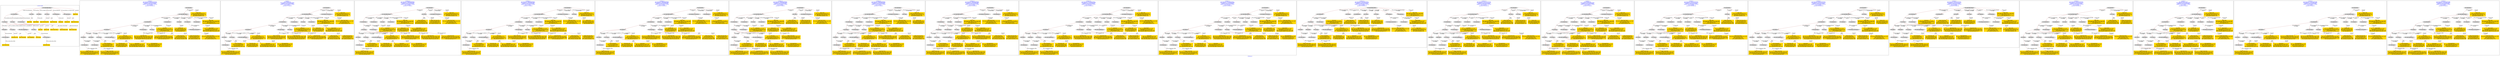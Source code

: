 digraph n0 {
fontcolor="blue"
remincross="true"
label="s02-dma.csv"
subgraph cluster_0 {
label="1-correct model"
n2[style="filled",color="white",fillcolor="lightgray",label="E12_Production1"];
n3[style="filled",color="white",fillcolor="lightgray",label="E21_Person1"];
n4[style="filled",color="white",fillcolor="lightgray",label="E55_Type2"];
n5[style="filled",color="white",fillcolor="lightgray",label="E52_Time-Span3"];
n6[style="filled",color="white",fillcolor="lightgray",label="E69_Death1"];
n7[style="filled",color="white",fillcolor="lightgray",label="E74_Group1"];
n8[style="filled",color="white",fillcolor="lightgray",label="E82_Actor_Appellation1"];
n9[style="filled",color="white",fillcolor="lightgray",label="E67_Birth1"];
n10[shape="plaintext",style="filled",fillcolor="gold",label="Artist URI"];
n11[style="filled",color="white",fillcolor="lightgray",label="E22_Man-Made_Object1"];
n12[style="filled",color="white",fillcolor="lightgray",label="E35_Title1"];
n13[style="filled",color="white",fillcolor="lightgray",label="E30_Right1"];
n14[style="filled",color="white",fillcolor="lightgray",label="E55_Type1"];
n15[style="filled",color="white",fillcolor="lightgray",label="E54_Dimension1"];
n16[style="filled",color="white",fillcolor="lightgray",label="E40_Legal_Body1"];
n17[shape="plaintext",style="filled",fillcolor="gold",label="Object_URI"];
n18[shape="plaintext",style="filled",fillcolor="gold",label="Object Rights"];
n19[shape="plaintext",style="filled",fillcolor="gold",label="Object Title"];
n20[shape="plaintext",style="filled",fillcolor="gold",label="Museum URI"];
n21[shape="plaintext",style="filled",fillcolor="gold",label="Object Link Source"];
n22[style="filled",color="white",fillcolor="lightgray",label="E52_Time-Span1"];
n23[shape="plaintext",style="filled",fillcolor="gold",label="Artist Birth Date"];
n24[style="filled",color="white",fillcolor="lightgray",label="E52_Time-Span2"];
n25[shape="plaintext",style="filled",fillcolor="gold",label="Artist Death Date"];
n26[shape="plaintext",style="filled",fillcolor="gold",label="Object Earliest Date"];
n27[shape="plaintext",style="filled",fillcolor="gold",label="Object Latest Date"];
n28[shape="plaintext",style="filled",fillcolor="gold",label="dimensions"];
n29[shape="plaintext",style="filled",fillcolor="gold",label="Object Work Type URI"];
n30[shape="plaintext",style="filled",fillcolor="gold",label="Object Work Type"];
n31[shape="plaintext",style="filled",fillcolor="gold",label="Medium URI"];
n32[shape="plaintext",style="filled",fillcolor="gold",label="Object Facet Value 1"];
n33[shape="plaintext",style="filled",fillcolor="gold",label="Nationality_URI"];
n34[shape="plaintext",style="filled",fillcolor="gold",label="Artist Nationality"];
n35[shape="plaintext",style="filled",fillcolor="gold",label="Artist Appellation"];
n36[shape="plaintext",style="filled",fillcolor="gold",label="Artist Name"];
}
subgraph cluster_1 {
label="candidate 0\nlink coherence:0.8181818181818182\nnode coherence:0.8333333333333334\nconfidence:0.4837078414192909\nmapping score:0.47822941119205126\ncost:230.99859\n-precision:0.58-recall:0.56"
n38[style="filled",color="white",fillcolor="lightgray",label="E12_Production1"];
n39[style="filled",color="white",fillcolor="lightgray",label="E21_Person1"];
n40[style="filled",color="white",fillcolor="lightgray",label="E52_Time-Span2"];
n41[style="filled",color="white",fillcolor="lightgray",label="E55_Type1"];
n42[style="filled",color="white",fillcolor="lightgray",label="E67_Birth1"];
n43[style="filled",color="white",fillcolor="lightgray",label="E69_Death1"];
n44[style="filled",color="white",fillcolor="lightgray",label="E74_Group1"];
n45[style="filled",color="white",fillcolor="lightgray",label="E82_Actor_Appellation1"];
n46[style="filled",color="white",fillcolor="lightgray",label="E22_Man-Made_Object1"];
n47[style="filled",color="white",fillcolor="lightgray",label="E54_Dimension1"];
n48[style="filled",color="white",fillcolor="lightgray",label="E55_Type2"];
n49[style="filled",color="white",fillcolor="lightgray",label="E57_Material1"];
n50[style="filled",color="white",fillcolor="lightgray",label="E8_Acquisition1"];
n51[style="filled",color="white",fillcolor="lightgray",label="E31_Document1"];
n52[style="filled",color="white",fillcolor="lightgray",label="E52_Time-Span1"];
n53[style="filled",color="white",fillcolor="lightgray",label="E52_Time-Span3"];
n54[style="filled",color="white",fillcolor="lightgray",label="E29_Design_or_Procedure1"];
n55[shape="plaintext",style="filled",fillcolor="gold",label="Object Latest Date\n[E52_Time-Span,P82_at_some_time_within,0.361]\n[E52_Time-Span,P82b_end_of_the_end,0.332]\n[E52_Time-Span,P82a_begin_of_the_begin,0.224]\n[E52_Time-Span,label,0.083]"];
n56[shape="plaintext",style="filled",fillcolor="gold",label="Object Earliest Date\n[E52_Time-Span,P82_at_some_time_within,0.359]\n[E52_Time-Span,P82b_end_of_the_end,0.337]\n[E52_Time-Span,P82a_begin_of_the_begin,0.218]\n[E52_Time-Span,label,0.087]"];
n57[shape="plaintext",style="filled",fillcolor="gold",label="Object Facet Value 1\n[E29_Design_or_Procedure,P3_has_note,0.338]\n[E55_Type,label,0.267]\n[E57_Material,label,0.264]\n[E57_Material,classLink,0.131]"];
n58[shape="plaintext",style="filled",fillcolor="gold",label="dimensions\n[E54_Dimension,P3_has_note,0.824]\n[E22_Man-Made_Object,P3_has_note,0.096]\n[E55_Type,label,0.044]\n[E22_Man-Made_Object,classLink,0.036]"];
n59[shape="plaintext",style="filled",fillcolor="gold",label="Artist Name\n[E82_Actor_Appellation,label,0.518]\n[E8_Acquisition,P3_has_note,0.167]\n[E22_Man-Made_Object,P3_has_note,0.16]\n[E22_Man-Made_Object,classLink,0.155]"];
n60[shape="plaintext",style="filled",fillcolor="gold",label="Object Work Type\n[E55_Type,label,0.338]\n[E55_Type,classLink,0.314]\n[E21_Person,P3_has_note,0.182]\n[E31_Document,classLink,0.166]"];
n61[shape="plaintext",style="filled",fillcolor="gold",label="Artist Appellation\n[E82_Actor_Appellation,classLink,0.665]\n[E21_Person,classLink,0.167]\n[E31_Document,classLink,0.129]\n[E39_Actor,classLink,0.039]"];
n62[shape="plaintext",style="filled",fillcolor="gold",label="Artist Nationality\n[E74_Group,label,0.493]\n[E74_Group,classLink,0.293]\n[E55_Type,label,0.123]\n[E8_Acquisition,P3_has_note,0.091]"];
n63[shape="plaintext",style="filled",fillcolor="gold",label="Medium URI\n[E55_Type,classLink,0.405]\n[E57_Material,classLink,0.379]\n[E74_Group,classLink,0.187]\n[E55_Type,label,0.029]"];
n64[shape="plaintext",style="filled",fillcolor="gold",label="Nationality_URI\n[E74_Group,classLink,0.677]\n[E55_Type,classLink,0.188]\n[E57_Material,classLink,0.087]\n[E55_Type,label,0.048]"];
n65[shape="plaintext",style="filled",fillcolor="gold",label="Object Rights\n[E8_Acquisition,P3_has_note,0.459]\n[E30_Right,P3_has_note,0.315]\n[E22_Man-Made_Object,P3_has_note,0.119]\n[E33_Linguistic_Object,P3_has_note,0.107]"];
n66[shape="plaintext",style="filled",fillcolor="gold",label="Artist Birth Date\n[E52_Time-Span,P82a_begin_of_the_begin,0.502]\n[E52_Time-Span,P82_at_some_time_within,0.367]\n[E52_Time-Span,P82b_end_of_the_end,0.081]\n[E33_Linguistic_Object,P3_has_note,0.05]"];
n67[shape="plaintext",style="filled",fillcolor="gold",label="Artist Death Date\n[E52_Time-Span,P82b_end_of_the_end,0.485]\n[E52_Time-Span,P82_at_some_time_within,0.353]\n[E52_Time-Span,P82a_begin_of_the_begin,0.084]\n[E52_Time-Span,label,0.077]"];
n68[shape="plaintext",style="filled",fillcolor="gold",label="Artist URI\n[E21_Person,classLink,0.477]\n[E31_Document,classLink,0.278]\n[E82_Actor_Appellation,classLink,0.125]\n[E39_Actor,classLink,0.12]"];
n69[shape="plaintext",style="filled",fillcolor="gold",label="Object Title\n[E22_Man-Made_Object,P3_has_note,0.305]\n[E73_Information_Object,P3_has_note,0.251]\n[E35_Title,label,0.24]\n[E33_Linguistic_Object,P3_has_note,0.204]"];
n70[shape="plaintext",style="filled",fillcolor="gold",label="Object_URI\n[E31_Document,classLink,0.471]\n[E22_Man-Made_Object,classLink,0.299]\n[E38_Image,classLink,0.125]\n[E21_Person,classLink,0.105]"];
n71[shape="plaintext",style="filled",fillcolor="gold",label="Object Work Type URI\n[E55_Type,classLink,0.545]\n[E55_Type,label,0.189]\n[E74_Group,classLink,0.147]\n[E57_Material,classLink,0.119]"];
}
subgraph cluster_2 {
label="candidate 1\nlink coherence:0.8\nnode coherence:0.7931034482758621\nconfidence:0.4837078414192909\nmapping score:0.4746233710748549\ncost:228.008772\n-precision:0.57-recall:0.5"
n73[style="filled",color="white",fillcolor="lightgray",label="E12_Production1"];
n74[style="filled",color="white",fillcolor="lightgray",label="E21_Person1"];
n75[style="filled",color="white",fillcolor="lightgray",label="E52_Time-Span2"];
n76[style="filled",color="white",fillcolor="lightgray",label="E55_Type1"];
n77[style="filled",color="white",fillcolor="lightgray",label="E67_Birth1"];
n78[style="filled",color="white",fillcolor="lightgray",label="E74_Group1"];
n79[style="filled",color="white",fillcolor="lightgray",label="E82_Actor_Appellation1"];
n80[style="filled",color="white",fillcolor="lightgray",label="E22_Man-Made_Object1"];
n81[style="filled",color="white",fillcolor="lightgray",label="E54_Dimension1"];
n82[style="filled",color="white",fillcolor="lightgray",label="E55_Type2"];
n83[style="filled",color="white",fillcolor="lightgray",label="E8_Acquisition1"];
n84[style="filled",color="white",fillcolor="lightgray",label="E31_Document1"];
n85[style="filled",color="white",fillcolor="lightgray",label="E52_Time-Span1"];
n86[style="filled",color="white",fillcolor="lightgray",label="E29_Design_or_Procedure1"];
n87[shape="plaintext",style="filled",fillcolor="gold",label="Object Earliest Date\n[E52_Time-Span,P82_at_some_time_within,0.359]\n[E52_Time-Span,P82b_end_of_the_end,0.337]\n[E52_Time-Span,P82a_begin_of_the_begin,0.218]\n[E52_Time-Span,label,0.087]"];
n88[shape="plaintext",style="filled",fillcolor="gold",label="Object Facet Value 1\n[E29_Design_or_Procedure,P3_has_note,0.338]\n[E55_Type,label,0.267]\n[E57_Material,label,0.264]\n[E57_Material,classLink,0.131]"];
n89[shape="plaintext",style="filled",fillcolor="gold",label="dimensions\n[E54_Dimension,P3_has_note,0.824]\n[E22_Man-Made_Object,P3_has_note,0.096]\n[E55_Type,label,0.044]\n[E22_Man-Made_Object,classLink,0.036]"];
n90[shape="plaintext",style="filled",fillcolor="gold",label="Artist Name\n[E82_Actor_Appellation,label,0.518]\n[E8_Acquisition,P3_has_note,0.167]\n[E22_Man-Made_Object,P3_has_note,0.16]\n[E22_Man-Made_Object,classLink,0.155]"];
n91[shape="plaintext",style="filled",fillcolor="gold",label="Object Work Type\n[E55_Type,label,0.338]\n[E55_Type,classLink,0.314]\n[E21_Person,P3_has_note,0.182]\n[E31_Document,classLink,0.166]"];
n92[shape="plaintext",style="filled",fillcolor="gold",label="Artist Appellation\n[E82_Actor_Appellation,classLink,0.665]\n[E21_Person,classLink,0.167]\n[E31_Document,classLink,0.129]\n[E39_Actor,classLink,0.039]"];
n93[shape="plaintext",style="filled",fillcolor="gold",label="Artist Nationality\n[E74_Group,label,0.493]\n[E74_Group,classLink,0.293]\n[E55_Type,label,0.123]\n[E8_Acquisition,P3_has_note,0.091]"];
n94[shape="plaintext",style="filled",fillcolor="gold",label="Object Latest Date\n[E52_Time-Span,P82_at_some_time_within,0.361]\n[E52_Time-Span,P82b_end_of_the_end,0.332]\n[E52_Time-Span,P82a_begin_of_the_begin,0.224]\n[E52_Time-Span,label,0.083]"];
n95[shape="plaintext",style="filled",fillcolor="gold",label="Medium URI\n[E55_Type,classLink,0.405]\n[E57_Material,classLink,0.379]\n[E74_Group,classLink,0.187]\n[E55_Type,label,0.029]"];
n96[shape="plaintext",style="filled",fillcolor="gold",label="Nationality_URI\n[E74_Group,classLink,0.677]\n[E55_Type,classLink,0.188]\n[E57_Material,classLink,0.087]\n[E55_Type,label,0.048]"];
n97[shape="plaintext",style="filled",fillcolor="gold",label="Object Rights\n[E8_Acquisition,P3_has_note,0.459]\n[E30_Right,P3_has_note,0.315]\n[E22_Man-Made_Object,P3_has_note,0.119]\n[E33_Linguistic_Object,P3_has_note,0.107]"];
n98[shape="plaintext",style="filled",fillcolor="gold",label="Artist Birth Date\n[E52_Time-Span,P82a_begin_of_the_begin,0.502]\n[E52_Time-Span,P82_at_some_time_within,0.367]\n[E52_Time-Span,P82b_end_of_the_end,0.081]\n[E33_Linguistic_Object,P3_has_note,0.05]"];
n99[shape="plaintext",style="filled",fillcolor="gold",label="Artist Death Date\n[E52_Time-Span,P82b_end_of_the_end,0.485]\n[E52_Time-Span,P82_at_some_time_within,0.353]\n[E52_Time-Span,P82a_begin_of_the_begin,0.084]\n[E52_Time-Span,label,0.077]"];
n100[shape="plaintext",style="filled",fillcolor="gold",label="Artist URI\n[E21_Person,classLink,0.477]\n[E31_Document,classLink,0.278]\n[E82_Actor_Appellation,classLink,0.125]\n[E39_Actor,classLink,0.12]"];
n101[shape="plaintext",style="filled",fillcolor="gold",label="Object Title\n[E22_Man-Made_Object,P3_has_note,0.305]\n[E73_Information_Object,P3_has_note,0.251]\n[E35_Title,label,0.24]\n[E33_Linguistic_Object,P3_has_note,0.204]"];
n102[shape="plaintext",style="filled",fillcolor="gold",label="Object_URI\n[E31_Document,classLink,0.471]\n[E22_Man-Made_Object,classLink,0.299]\n[E38_Image,classLink,0.125]\n[E21_Person,classLink,0.105]"];
n103[shape="plaintext",style="filled",fillcolor="gold",label="Object Work Type URI\n[E55_Type,classLink,0.545]\n[E55_Type,label,0.189]\n[E74_Group,classLink,0.147]\n[E57_Material,classLink,0.119]"];
}
subgraph cluster_3 {
label="candidate 10\nlink coherence:0.7666666666666667\nnode coherence:0.7931034482758621\nconfidence:0.4837078414192909\nmapping score:0.4746233710748549\ncost:228.008862\n-precision:0.57-recall:0.5"
n105[style="filled",color="white",fillcolor="lightgray",label="E12_Production1"];
n106[style="filled",color="white",fillcolor="lightgray",label="E21_Person1"];
n107[style="filled",color="white",fillcolor="lightgray",label="E52_Time-Span2"];
n108[style="filled",color="white",fillcolor="lightgray",label="E67_Birth1"];
n109[style="filled",color="white",fillcolor="lightgray",label="E74_Group1"];
n110[style="filled",color="white",fillcolor="lightgray",label="E82_Actor_Appellation1"];
n111[style="filled",color="white",fillcolor="lightgray",label="E22_Man-Made_Object1"];
n112[style="filled",color="white",fillcolor="lightgray",label="E54_Dimension1"];
n113[style="filled",color="white",fillcolor="lightgray",label="E55_Type2"];
n114[style="filled",color="white",fillcolor="lightgray",label="E8_Acquisition1"];
n115[style="filled",color="white",fillcolor="lightgray",label="E31_Document1"];
n116[style="filled",color="white",fillcolor="lightgray",label="E55_Type1"];
n117[style="filled",color="white",fillcolor="lightgray",label="E52_Time-Span1"];
n118[style="filled",color="white",fillcolor="lightgray",label="E29_Design_or_Procedure1"];
n119[shape="plaintext",style="filled",fillcolor="gold",label="Object Earliest Date\n[E52_Time-Span,P82_at_some_time_within,0.359]\n[E52_Time-Span,P82b_end_of_the_end,0.337]\n[E52_Time-Span,P82a_begin_of_the_begin,0.218]\n[E52_Time-Span,label,0.087]"];
n120[shape="plaintext",style="filled",fillcolor="gold",label="Object Facet Value 1\n[E29_Design_or_Procedure,P3_has_note,0.338]\n[E55_Type,label,0.267]\n[E57_Material,label,0.264]\n[E57_Material,classLink,0.131]"];
n121[shape="plaintext",style="filled",fillcolor="gold",label="dimensions\n[E54_Dimension,P3_has_note,0.824]\n[E22_Man-Made_Object,P3_has_note,0.096]\n[E55_Type,label,0.044]\n[E22_Man-Made_Object,classLink,0.036]"];
n122[shape="plaintext",style="filled",fillcolor="gold",label="Artist Name\n[E82_Actor_Appellation,label,0.518]\n[E8_Acquisition,P3_has_note,0.167]\n[E22_Man-Made_Object,P3_has_note,0.16]\n[E22_Man-Made_Object,classLink,0.155]"];
n123[shape="plaintext",style="filled",fillcolor="gold",label="Object Work Type\n[E55_Type,label,0.338]\n[E55_Type,classLink,0.314]\n[E21_Person,P3_has_note,0.182]\n[E31_Document,classLink,0.166]"];
n124[shape="plaintext",style="filled",fillcolor="gold",label="Artist Appellation\n[E82_Actor_Appellation,classLink,0.665]\n[E21_Person,classLink,0.167]\n[E31_Document,classLink,0.129]\n[E39_Actor,classLink,0.039]"];
n125[shape="plaintext",style="filled",fillcolor="gold",label="Artist Nationality\n[E74_Group,label,0.493]\n[E74_Group,classLink,0.293]\n[E55_Type,label,0.123]\n[E8_Acquisition,P3_has_note,0.091]"];
n126[shape="plaintext",style="filled",fillcolor="gold",label="Object Latest Date\n[E52_Time-Span,P82_at_some_time_within,0.361]\n[E52_Time-Span,P82b_end_of_the_end,0.332]\n[E52_Time-Span,P82a_begin_of_the_begin,0.224]\n[E52_Time-Span,label,0.083]"];
n127[shape="plaintext",style="filled",fillcolor="gold",label="Medium URI\n[E55_Type,classLink,0.405]\n[E57_Material,classLink,0.379]\n[E74_Group,classLink,0.187]\n[E55_Type,label,0.029]"];
n128[shape="plaintext",style="filled",fillcolor="gold",label="Nationality_URI\n[E74_Group,classLink,0.677]\n[E55_Type,classLink,0.188]\n[E57_Material,classLink,0.087]\n[E55_Type,label,0.048]"];
n129[shape="plaintext",style="filled",fillcolor="gold",label="Object Rights\n[E8_Acquisition,P3_has_note,0.459]\n[E30_Right,P3_has_note,0.315]\n[E22_Man-Made_Object,P3_has_note,0.119]\n[E33_Linguistic_Object,P3_has_note,0.107]"];
n130[shape="plaintext",style="filled",fillcolor="gold",label="Artist Birth Date\n[E52_Time-Span,P82a_begin_of_the_begin,0.502]\n[E52_Time-Span,P82_at_some_time_within,0.367]\n[E52_Time-Span,P82b_end_of_the_end,0.081]\n[E33_Linguistic_Object,P3_has_note,0.05]"];
n131[shape="plaintext",style="filled",fillcolor="gold",label="Artist Death Date\n[E52_Time-Span,P82b_end_of_the_end,0.485]\n[E52_Time-Span,P82_at_some_time_within,0.353]\n[E52_Time-Span,P82a_begin_of_the_begin,0.084]\n[E52_Time-Span,label,0.077]"];
n132[shape="plaintext",style="filled",fillcolor="gold",label="Artist URI\n[E21_Person,classLink,0.477]\n[E31_Document,classLink,0.278]\n[E82_Actor_Appellation,classLink,0.125]\n[E39_Actor,classLink,0.12]"];
n133[shape="plaintext",style="filled",fillcolor="gold",label="Object Title\n[E22_Man-Made_Object,P3_has_note,0.305]\n[E73_Information_Object,P3_has_note,0.251]\n[E35_Title,label,0.24]\n[E33_Linguistic_Object,P3_has_note,0.204]"];
n134[shape="plaintext",style="filled",fillcolor="gold",label="Object_URI\n[E31_Document,classLink,0.471]\n[E22_Man-Made_Object,classLink,0.299]\n[E38_Image,classLink,0.125]\n[E21_Person,classLink,0.105]"];
n135[shape="plaintext",style="filled",fillcolor="gold",label="Object Work Type URI\n[E55_Type,classLink,0.545]\n[E55_Type,label,0.189]\n[E74_Group,classLink,0.147]\n[E57_Material,classLink,0.119]"];
}
subgraph cluster_4 {
label="candidate 11\nlink coherence:0.7666666666666667\nnode coherence:0.7931034482758621\nconfidence:0.4837078414192909\nmapping score:0.4746233710748549\ncost:327.018814\n-precision:0.57-recall:0.5"
n137[style="filled",color="white",fillcolor="lightgray",label="E12_Production1"];
n138[style="filled",color="white",fillcolor="lightgray",label="E21_Person1"];
n139[style="filled",color="white",fillcolor="lightgray",label="E52_Time-Span2"];
n140[style="filled",color="white",fillcolor="lightgray",label="E55_Type1"];
n141[style="filled",color="white",fillcolor="lightgray",label="E67_Birth1"];
n142[style="filled",color="white",fillcolor="lightgray",label="E74_Group1"];
n143[style="filled",color="white",fillcolor="lightgray",label="E82_Actor_Appellation1"];
n144[style="filled",color="white",fillcolor="lightgray",label="E22_Man-Made_Object1"];
n145[style="filled",color="white",fillcolor="lightgray",label="E54_Dimension1"];
n146[style="filled",color="white",fillcolor="lightgray",label="E8_Acquisition1"];
n147[style="filled",color="white",fillcolor="lightgray",label="E31_Document1"];
n148[style="filled",color="white",fillcolor="lightgray",label="E52_Time-Span1"];
n149[style="filled",color="white",fillcolor="lightgray",label="E29_Design_or_Procedure1"];
n150[style="filled",color="white",fillcolor="lightgray",label="E55_Type2"];
n151[shape="plaintext",style="filled",fillcolor="gold",label="Object Earliest Date\n[E52_Time-Span,P82_at_some_time_within,0.359]\n[E52_Time-Span,P82b_end_of_the_end,0.337]\n[E52_Time-Span,P82a_begin_of_the_begin,0.218]\n[E52_Time-Span,label,0.087]"];
n152[shape="plaintext",style="filled",fillcolor="gold",label="Object Facet Value 1\n[E29_Design_or_Procedure,P3_has_note,0.338]\n[E55_Type,label,0.267]\n[E57_Material,label,0.264]\n[E57_Material,classLink,0.131]"];
n153[shape="plaintext",style="filled",fillcolor="gold",label="dimensions\n[E54_Dimension,P3_has_note,0.824]\n[E22_Man-Made_Object,P3_has_note,0.096]\n[E55_Type,label,0.044]\n[E22_Man-Made_Object,classLink,0.036]"];
n154[shape="plaintext",style="filled",fillcolor="gold",label="Artist Name\n[E82_Actor_Appellation,label,0.518]\n[E8_Acquisition,P3_has_note,0.167]\n[E22_Man-Made_Object,P3_has_note,0.16]\n[E22_Man-Made_Object,classLink,0.155]"];
n155[shape="plaintext",style="filled",fillcolor="gold",label="Object Work Type\n[E55_Type,label,0.338]\n[E55_Type,classLink,0.314]\n[E21_Person,P3_has_note,0.182]\n[E31_Document,classLink,0.166]"];
n156[shape="plaintext",style="filled",fillcolor="gold",label="Artist Appellation\n[E82_Actor_Appellation,classLink,0.665]\n[E21_Person,classLink,0.167]\n[E31_Document,classLink,0.129]\n[E39_Actor,classLink,0.039]"];
n157[shape="plaintext",style="filled",fillcolor="gold",label="Artist Nationality\n[E74_Group,label,0.493]\n[E74_Group,classLink,0.293]\n[E55_Type,label,0.123]\n[E8_Acquisition,P3_has_note,0.091]"];
n158[shape="plaintext",style="filled",fillcolor="gold",label="Object Latest Date\n[E52_Time-Span,P82_at_some_time_within,0.361]\n[E52_Time-Span,P82b_end_of_the_end,0.332]\n[E52_Time-Span,P82a_begin_of_the_begin,0.224]\n[E52_Time-Span,label,0.083]"];
n159[shape="plaintext",style="filled",fillcolor="gold",label="Medium URI\n[E55_Type,classLink,0.405]\n[E57_Material,classLink,0.379]\n[E74_Group,classLink,0.187]\n[E55_Type,label,0.029]"];
n160[shape="plaintext",style="filled",fillcolor="gold",label="Nationality_URI\n[E74_Group,classLink,0.677]\n[E55_Type,classLink,0.188]\n[E57_Material,classLink,0.087]\n[E55_Type,label,0.048]"];
n161[shape="plaintext",style="filled",fillcolor="gold",label="Object Rights\n[E8_Acquisition,P3_has_note,0.459]\n[E30_Right,P3_has_note,0.315]\n[E22_Man-Made_Object,P3_has_note,0.119]\n[E33_Linguistic_Object,P3_has_note,0.107]"];
n162[shape="plaintext",style="filled",fillcolor="gold",label="Artist Birth Date\n[E52_Time-Span,P82a_begin_of_the_begin,0.502]\n[E52_Time-Span,P82_at_some_time_within,0.367]\n[E52_Time-Span,P82b_end_of_the_end,0.081]\n[E33_Linguistic_Object,P3_has_note,0.05]"];
n163[shape="plaintext",style="filled",fillcolor="gold",label="Artist Death Date\n[E52_Time-Span,P82b_end_of_the_end,0.485]\n[E52_Time-Span,P82_at_some_time_within,0.353]\n[E52_Time-Span,P82a_begin_of_the_begin,0.084]\n[E52_Time-Span,label,0.077]"];
n164[shape="plaintext",style="filled",fillcolor="gold",label="Artist URI\n[E21_Person,classLink,0.477]\n[E31_Document,classLink,0.278]\n[E82_Actor_Appellation,classLink,0.125]\n[E39_Actor,classLink,0.12]"];
n165[shape="plaintext",style="filled",fillcolor="gold",label="Object Title\n[E22_Man-Made_Object,P3_has_note,0.305]\n[E73_Information_Object,P3_has_note,0.251]\n[E35_Title,label,0.24]\n[E33_Linguistic_Object,P3_has_note,0.204]"];
n166[shape="plaintext",style="filled",fillcolor="gold",label="Object_URI\n[E31_Document,classLink,0.471]\n[E22_Man-Made_Object,classLink,0.299]\n[E38_Image,classLink,0.125]\n[E21_Person,classLink,0.105]"];
n167[shape="plaintext",style="filled",fillcolor="gold",label="Object Work Type URI\n[E55_Type,classLink,0.545]\n[E55_Type,label,0.189]\n[E74_Group,classLink,0.147]\n[E57_Material,classLink,0.119]"];
}
subgraph cluster_5 {
label="candidate 12\nlink coherence:0.7666666666666667\nnode coherence:0.7931034482758621\nconfidence:0.4837078414192909\nmapping score:0.4746233710748549\ncost:327.018894\n-precision:0.53-recall:0.47"
n169[style="filled",color="white",fillcolor="lightgray",label="E12_Production1"];
n170[style="filled",color="white",fillcolor="lightgray",label="E21_Person1"];
n171[style="filled",color="white",fillcolor="lightgray",label="E52_Time-Span2"];
n172[style="filled",color="white",fillcolor="lightgray",label="E55_Type1"];
n173[style="filled",color="white",fillcolor="lightgray",label="E67_Birth1"];
n174[style="filled",color="white",fillcolor="lightgray",label="E74_Group1"];
n175[style="filled",color="white",fillcolor="lightgray",label="E82_Actor_Appellation1"];
n176[style="filled",color="white",fillcolor="lightgray",label="E22_Man-Made_Object1"];
n177[style="filled",color="white",fillcolor="lightgray",label="E55_Type2"];
n178[style="filled",color="white",fillcolor="lightgray",label="E8_Acquisition1"];
n179[style="filled",color="white",fillcolor="lightgray",label="E31_Document1"];
n180[style="filled",color="white",fillcolor="lightgray",label="E52_Time-Span1"];
n181[style="filled",color="white",fillcolor="lightgray",label="E29_Design_or_Procedure1"];
n182[style="filled",color="white",fillcolor="lightgray",label="E54_Dimension1"];
n183[shape="plaintext",style="filled",fillcolor="gold",label="Object Earliest Date\n[E52_Time-Span,P82_at_some_time_within,0.359]\n[E52_Time-Span,P82b_end_of_the_end,0.337]\n[E52_Time-Span,P82a_begin_of_the_begin,0.218]\n[E52_Time-Span,label,0.087]"];
n184[shape="plaintext",style="filled",fillcolor="gold",label="Object Facet Value 1\n[E29_Design_or_Procedure,P3_has_note,0.338]\n[E55_Type,label,0.267]\n[E57_Material,label,0.264]\n[E57_Material,classLink,0.131]"];
n185[shape="plaintext",style="filled",fillcolor="gold",label="dimensions\n[E54_Dimension,P3_has_note,0.824]\n[E22_Man-Made_Object,P3_has_note,0.096]\n[E55_Type,label,0.044]\n[E22_Man-Made_Object,classLink,0.036]"];
n186[shape="plaintext",style="filled",fillcolor="gold",label="Artist Name\n[E82_Actor_Appellation,label,0.518]\n[E8_Acquisition,P3_has_note,0.167]\n[E22_Man-Made_Object,P3_has_note,0.16]\n[E22_Man-Made_Object,classLink,0.155]"];
n187[shape="plaintext",style="filled",fillcolor="gold",label="Object Work Type\n[E55_Type,label,0.338]\n[E55_Type,classLink,0.314]\n[E21_Person,P3_has_note,0.182]\n[E31_Document,classLink,0.166]"];
n188[shape="plaintext",style="filled",fillcolor="gold",label="Artist Appellation\n[E82_Actor_Appellation,classLink,0.665]\n[E21_Person,classLink,0.167]\n[E31_Document,classLink,0.129]\n[E39_Actor,classLink,0.039]"];
n189[shape="plaintext",style="filled",fillcolor="gold",label="Artist Nationality\n[E74_Group,label,0.493]\n[E74_Group,classLink,0.293]\n[E55_Type,label,0.123]\n[E8_Acquisition,P3_has_note,0.091]"];
n190[shape="plaintext",style="filled",fillcolor="gold",label="Object Latest Date\n[E52_Time-Span,P82_at_some_time_within,0.361]\n[E52_Time-Span,P82b_end_of_the_end,0.332]\n[E52_Time-Span,P82a_begin_of_the_begin,0.224]\n[E52_Time-Span,label,0.083]"];
n191[shape="plaintext",style="filled",fillcolor="gold",label="Medium URI\n[E55_Type,classLink,0.405]\n[E57_Material,classLink,0.379]\n[E74_Group,classLink,0.187]\n[E55_Type,label,0.029]"];
n192[shape="plaintext",style="filled",fillcolor="gold",label="Nationality_URI\n[E74_Group,classLink,0.677]\n[E55_Type,classLink,0.188]\n[E57_Material,classLink,0.087]\n[E55_Type,label,0.048]"];
n193[shape="plaintext",style="filled",fillcolor="gold",label="Object Rights\n[E8_Acquisition,P3_has_note,0.459]\n[E30_Right,P3_has_note,0.315]\n[E22_Man-Made_Object,P3_has_note,0.119]\n[E33_Linguistic_Object,P3_has_note,0.107]"];
n194[shape="plaintext",style="filled",fillcolor="gold",label="Artist Birth Date\n[E52_Time-Span,P82a_begin_of_the_begin,0.502]\n[E52_Time-Span,P82_at_some_time_within,0.367]\n[E52_Time-Span,P82b_end_of_the_end,0.081]\n[E33_Linguistic_Object,P3_has_note,0.05]"];
n195[shape="plaintext",style="filled",fillcolor="gold",label="Artist Death Date\n[E52_Time-Span,P82b_end_of_the_end,0.485]\n[E52_Time-Span,P82_at_some_time_within,0.353]\n[E52_Time-Span,P82a_begin_of_the_begin,0.084]\n[E52_Time-Span,label,0.077]"];
n196[shape="plaintext",style="filled",fillcolor="gold",label="Artist URI\n[E21_Person,classLink,0.477]\n[E31_Document,classLink,0.278]\n[E82_Actor_Appellation,classLink,0.125]\n[E39_Actor,classLink,0.12]"];
n197[shape="plaintext",style="filled",fillcolor="gold",label="Object Title\n[E22_Man-Made_Object,P3_has_note,0.305]\n[E73_Information_Object,P3_has_note,0.251]\n[E35_Title,label,0.24]\n[E33_Linguistic_Object,P3_has_note,0.204]"];
n198[shape="plaintext",style="filled",fillcolor="gold",label="Object_URI\n[E31_Document,classLink,0.471]\n[E22_Man-Made_Object,classLink,0.299]\n[E38_Image,classLink,0.125]\n[E21_Person,classLink,0.105]"];
n199[shape="plaintext",style="filled",fillcolor="gold",label="Object Work Type URI\n[E55_Type,classLink,0.545]\n[E55_Type,label,0.189]\n[E74_Group,classLink,0.147]\n[E57_Material,classLink,0.119]"];
}
subgraph cluster_6 {
label="candidate 13\nlink coherence:0.7666666666666667\nnode coherence:0.7931034482758621\nconfidence:0.4837078414192909\nmapping score:0.4746233710748549\ncost:426.008862\n-precision:0.57-recall:0.5"
n201[style="filled",color="white",fillcolor="lightgray",label="E12_Production1"];
n202[style="filled",color="white",fillcolor="lightgray",label="E21_Person1"];
n203[style="filled",color="white",fillcolor="lightgray",label="E52_Time-Span2"];
n204[style="filled",color="white",fillcolor="lightgray",label="E67_Birth1"];
n205[style="filled",color="white",fillcolor="lightgray",label="E74_Group1"];
n206[style="filled",color="white",fillcolor="lightgray",label="E82_Actor_Appellation1"];
n207[style="filled",color="white",fillcolor="lightgray",label="E22_Man-Made_Object1"];
n208[style="filled",color="white",fillcolor="lightgray",label="E54_Dimension1"];
n209[style="filled",color="white",fillcolor="lightgray",label="E55_Type2"];
n210[style="filled",color="white",fillcolor="lightgray",label="E8_Acquisition1"];
n211[style="filled",color="white",fillcolor="lightgray",label="E31_Document1"];
n212[style="filled",color="white",fillcolor="lightgray",label="E55_Type1"];
n213[style="filled",color="white",fillcolor="lightgray",label="E52_Time-Span1"];
n214[style="filled",color="white",fillcolor="lightgray",label="E29_Design_or_Procedure1"];
n215[shape="plaintext",style="filled",fillcolor="gold",label="Object Earliest Date\n[E52_Time-Span,P82_at_some_time_within,0.359]\n[E52_Time-Span,P82b_end_of_the_end,0.337]\n[E52_Time-Span,P82a_begin_of_the_begin,0.218]\n[E52_Time-Span,label,0.087]"];
n216[shape="plaintext",style="filled",fillcolor="gold",label="Object Facet Value 1\n[E29_Design_or_Procedure,P3_has_note,0.338]\n[E55_Type,label,0.267]\n[E57_Material,label,0.264]\n[E57_Material,classLink,0.131]"];
n217[shape="plaintext",style="filled",fillcolor="gold",label="dimensions\n[E54_Dimension,P3_has_note,0.824]\n[E22_Man-Made_Object,P3_has_note,0.096]\n[E55_Type,label,0.044]\n[E22_Man-Made_Object,classLink,0.036]"];
n218[shape="plaintext",style="filled",fillcolor="gold",label="Artist Name\n[E82_Actor_Appellation,label,0.518]\n[E8_Acquisition,P3_has_note,0.167]\n[E22_Man-Made_Object,P3_has_note,0.16]\n[E22_Man-Made_Object,classLink,0.155]"];
n219[shape="plaintext",style="filled",fillcolor="gold",label="Object Work Type\n[E55_Type,label,0.338]\n[E55_Type,classLink,0.314]\n[E21_Person,P3_has_note,0.182]\n[E31_Document,classLink,0.166]"];
n220[shape="plaintext",style="filled",fillcolor="gold",label="Artist Appellation\n[E82_Actor_Appellation,classLink,0.665]\n[E21_Person,classLink,0.167]\n[E31_Document,classLink,0.129]\n[E39_Actor,classLink,0.039]"];
n221[shape="plaintext",style="filled",fillcolor="gold",label="Artist Nationality\n[E74_Group,label,0.493]\n[E74_Group,classLink,0.293]\n[E55_Type,label,0.123]\n[E8_Acquisition,P3_has_note,0.091]"];
n222[shape="plaintext",style="filled",fillcolor="gold",label="Artist Death Date\n[E52_Time-Span,P82b_end_of_the_end,0.485]\n[E52_Time-Span,P82_at_some_time_within,0.353]\n[E52_Time-Span,P82a_begin_of_the_begin,0.084]\n[E52_Time-Span,label,0.077]"];
n223[shape="plaintext",style="filled",fillcolor="gold",label="Object Latest Date\n[E52_Time-Span,P82_at_some_time_within,0.361]\n[E52_Time-Span,P82b_end_of_the_end,0.332]\n[E52_Time-Span,P82a_begin_of_the_begin,0.224]\n[E52_Time-Span,label,0.083]"];
n224[shape="plaintext",style="filled",fillcolor="gold",label="Medium URI\n[E55_Type,classLink,0.405]\n[E57_Material,classLink,0.379]\n[E74_Group,classLink,0.187]\n[E55_Type,label,0.029]"];
n225[shape="plaintext",style="filled",fillcolor="gold",label="Nationality_URI\n[E74_Group,classLink,0.677]\n[E55_Type,classLink,0.188]\n[E57_Material,classLink,0.087]\n[E55_Type,label,0.048]"];
n226[shape="plaintext",style="filled",fillcolor="gold",label="Object Rights\n[E8_Acquisition,P3_has_note,0.459]\n[E30_Right,P3_has_note,0.315]\n[E22_Man-Made_Object,P3_has_note,0.119]\n[E33_Linguistic_Object,P3_has_note,0.107]"];
n227[shape="plaintext",style="filled",fillcolor="gold",label="Artist Birth Date\n[E52_Time-Span,P82a_begin_of_the_begin,0.502]\n[E52_Time-Span,P82_at_some_time_within,0.367]\n[E52_Time-Span,P82b_end_of_the_end,0.081]\n[E33_Linguistic_Object,P3_has_note,0.05]"];
n228[shape="plaintext",style="filled",fillcolor="gold",label="Artist URI\n[E21_Person,classLink,0.477]\n[E31_Document,classLink,0.278]\n[E82_Actor_Appellation,classLink,0.125]\n[E39_Actor,classLink,0.12]"];
n229[shape="plaintext",style="filled",fillcolor="gold",label="Object Title\n[E22_Man-Made_Object,P3_has_note,0.305]\n[E73_Information_Object,P3_has_note,0.251]\n[E35_Title,label,0.24]\n[E33_Linguistic_Object,P3_has_note,0.204]"];
n230[shape="plaintext",style="filled",fillcolor="gold",label="Object_URI\n[E31_Document,classLink,0.471]\n[E22_Man-Made_Object,classLink,0.299]\n[E38_Image,classLink,0.125]\n[E21_Person,classLink,0.105]"];
n231[shape="plaintext",style="filled",fillcolor="gold",label="Object Work Type URI\n[E55_Type,classLink,0.545]\n[E55_Type,label,0.189]\n[E74_Group,classLink,0.147]\n[E57_Material,classLink,0.119]"];
}
subgraph cluster_7 {
label="candidate 14\nlink coherence:0.7666666666666667\nnode coherence:0.7931034482758621\nconfidence:0.4837078414192909\nmapping score:0.4746233710748549\ncost:525.018814\n-precision:0.57-recall:0.5"
n233[style="filled",color="white",fillcolor="lightgray",label="E12_Production1"];
n234[style="filled",color="white",fillcolor="lightgray",label="E21_Person1"];
n235[style="filled",color="white",fillcolor="lightgray",label="E52_Time-Span2"];
n236[style="filled",color="white",fillcolor="lightgray",label="E55_Type1"];
n237[style="filled",color="white",fillcolor="lightgray",label="E67_Birth1"];
n238[style="filled",color="white",fillcolor="lightgray",label="E74_Group1"];
n239[style="filled",color="white",fillcolor="lightgray",label="E82_Actor_Appellation1"];
n240[style="filled",color="white",fillcolor="lightgray",label="E22_Man-Made_Object1"];
n241[style="filled",color="white",fillcolor="lightgray",label="E54_Dimension1"];
n242[style="filled",color="white",fillcolor="lightgray",label="E8_Acquisition1"];
n243[style="filled",color="white",fillcolor="lightgray",label="E31_Document1"];
n244[style="filled",color="white",fillcolor="lightgray",label="E52_Time-Span1"];
n245[style="filled",color="white",fillcolor="lightgray",label="E29_Design_or_Procedure1"];
n246[style="filled",color="white",fillcolor="lightgray",label="E55_Type2"];
n247[shape="plaintext",style="filled",fillcolor="gold",label="Object Earliest Date\n[E52_Time-Span,P82_at_some_time_within,0.359]\n[E52_Time-Span,P82b_end_of_the_end,0.337]\n[E52_Time-Span,P82a_begin_of_the_begin,0.218]\n[E52_Time-Span,label,0.087]"];
n248[shape="plaintext",style="filled",fillcolor="gold",label="Object Facet Value 1\n[E29_Design_or_Procedure,P3_has_note,0.338]\n[E55_Type,label,0.267]\n[E57_Material,label,0.264]\n[E57_Material,classLink,0.131]"];
n249[shape="plaintext",style="filled",fillcolor="gold",label="dimensions\n[E54_Dimension,P3_has_note,0.824]\n[E22_Man-Made_Object,P3_has_note,0.096]\n[E55_Type,label,0.044]\n[E22_Man-Made_Object,classLink,0.036]"];
n250[shape="plaintext",style="filled",fillcolor="gold",label="Artist Name\n[E82_Actor_Appellation,label,0.518]\n[E8_Acquisition,P3_has_note,0.167]\n[E22_Man-Made_Object,P3_has_note,0.16]\n[E22_Man-Made_Object,classLink,0.155]"];
n251[shape="plaintext",style="filled",fillcolor="gold",label="Object Work Type\n[E55_Type,label,0.338]\n[E55_Type,classLink,0.314]\n[E21_Person,P3_has_note,0.182]\n[E31_Document,classLink,0.166]"];
n252[shape="plaintext",style="filled",fillcolor="gold",label="Artist Appellation\n[E82_Actor_Appellation,classLink,0.665]\n[E21_Person,classLink,0.167]\n[E31_Document,classLink,0.129]\n[E39_Actor,classLink,0.039]"];
n253[shape="plaintext",style="filled",fillcolor="gold",label="Artist Nationality\n[E74_Group,label,0.493]\n[E74_Group,classLink,0.293]\n[E55_Type,label,0.123]\n[E8_Acquisition,P3_has_note,0.091]"];
n254[shape="plaintext",style="filled",fillcolor="gold",label="Artist Death Date\n[E52_Time-Span,P82b_end_of_the_end,0.485]\n[E52_Time-Span,P82_at_some_time_within,0.353]\n[E52_Time-Span,P82a_begin_of_the_begin,0.084]\n[E52_Time-Span,label,0.077]"];
n255[shape="plaintext",style="filled",fillcolor="gold",label="Object Latest Date\n[E52_Time-Span,P82_at_some_time_within,0.361]\n[E52_Time-Span,P82b_end_of_the_end,0.332]\n[E52_Time-Span,P82a_begin_of_the_begin,0.224]\n[E52_Time-Span,label,0.083]"];
n256[shape="plaintext",style="filled",fillcolor="gold",label="Medium URI\n[E55_Type,classLink,0.405]\n[E57_Material,classLink,0.379]\n[E74_Group,classLink,0.187]\n[E55_Type,label,0.029]"];
n257[shape="plaintext",style="filled",fillcolor="gold",label="Nationality_URI\n[E74_Group,classLink,0.677]\n[E55_Type,classLink,0.188]\n[E57_Material,classLink,0.087]\n[E55_Type,label,0.048]"];
n258[shape="plaintext",style="filled",fillcolor="gold",label="Object Rights\n[E8_Acquisition,P3_has_note,0.459]\n[E30_Right,P3_has_note,0.315]\n[E22_Man-Made_Object,P3_has_note,0.119]\n[E33_Linguistic_Object,P3_has_note,0.107]"];
n259[shape="plaintext",style="filled",fillcolor="gold",label="Artist Birth Date\n[E52_Time-Span,P82a_begin_of_the_begin,0.502]\n[E52_Time-Span,P82_at_some_time_within,0.367]\n[E52_Time-Span,P82b_end_of_the_end,0.081]\n[E33_Linguistic_Object,P3_has_note,0.05]"];
n260[shape="plaintext",style="filled",fillcolor="gold",label="Artist URI\n[E21_Person,classLink,0.477]\n[E31_Document,classLink,0.278]\n[E82_Actor_Appellation,classLink,0.125]\n[E39_Actor,classLink,0.12]"];
n261[shape="plaintext",style="filled",fillcolor="gold",label="Object Title\n[E22_Man-Made_Object,P3_has_note,0.305]\n[E73_Information_Object,P3_has_note,0.251]\n[E35_Title,label,0.24]\n[E33_Linguistic_Object,P3_has_note,0.204]"];
n262[shape="plaintext",style="filled",fillcolor="gold",label="Object_URI\n[E31_Document,classLink,0.471]\n[E22_Man-Made_Object,classLink,0.299]\n[E38_Image,classLink,0.125]\n[E21_Person,classLink,0.105]"];
n263[shape="plaintext",style="filled",fillcolor="gold",label="Object Work Type URI\n[E55_Type,classLink,0.545]\n[E55_Type,label,0.189]\n[E74_Group,classLink,0.147]\n[E57_Material,classLink,0.119]"];
}
subgraph cluster_8 {
label="candidate 15\nlink coherence:0.7666666666666667\nnode coherence:0.7931034482758621\nconfidence:0.4837078414192909\nmapping score:0.4746233710748549\ncost:525.018894\n-precision:0.53-recall:0.47"
n265[style="filled",color="white",fillcolor="lightgray",label="E12_Production1"];
n266[style="filled",color="white",fillcolor="lightgray",label="E21_Person1"];
n267[style="filled",color="white",fillcolor="lightgray",label="E52_Time-Span2"];
n268[style="filled",color="white",fillcolor="lightgray",label="E55_Type1"];
n269[style="filled",color="white",fillcolor="lightgray",label="E67_Birth1"];
n270[style="filled",color="white",fillcolor="lightgray",label="E74_Group1"];
n271[style="filled",color="white",fillcolor="lightgray",label="E82_Actor_Appellation1"];
n272[style="filled",color="white",fillcolor="lightgray",label="E22_Man-Made_Object1"];
n273[style="filled",color="white",fillcolor="lightgray",label="E55_Type2"];
n274[style="filled",color="white",fillcolor="lightgray",label="E8_Acquisition1"];
n275[style="filled",color="white",fillcolor="lightgray",label="E31_Document1"];
n276[style="filled",color="white",fillcolor="lightgray",label="E52_Time-Span1"];
n277[style="filled",color="white",fillcolor="lightgray",label="E29_Design_or_Procedure1"];
n278[style="filled",color="white",fillcolor="lightgray",label="E54_Dimension1"];
n279[shape="plaintext",style="filled",fillcolor="gold",label="Object Earliest Date\n[E52_Time-Span,P82_at_some_time_within,0.359]\n[E52_Time-Span,P82b_end_of_the_end,0.337]\n[E52_Time-Span,P82a_begin_of_the_begin,0.218]\n[E52_Time-Span,label,0.087]"];
n280[shape="plaintext",style="filled",fillcolor="gold",label="Object Facet Value 1\n[E29_Design_or_Procedure,P3_has_note,0.338]\n[E55_Type,label,0.267]\n[E57_Material,label,0.264]\n[E57_Material,classLink,0.131]"];
n281[shape="plaintext",style="filled",fillcolor="gold",label="dimensions\n[E54_Dimension,P3_has_note,0.824]\n[E22_Man-Made_Object,P3_has_note,0.096]\n[E55_Type,label,0.044]\n[E22_Man-Made_Object,classLink,0.036]"];
n282[shape="plaintext",style="filled",fillcolor="gold",label="Artist Name\n[E82_Actor_Appellation,label,0.518]\n[E8_Acquisition,P3_has_note,0.167]\n[E22_Man-Made_Object,P3_has_note,0.16]\n[E22_Man-Made_Object,classLink,0.155]"];
n283[shape="plaintext",style="filled",fillcolor="gold",label="Object Work Type\n[E55_Type,label,0.338]\n[E55_Type,classLink,0.314]\n[E21_Person,P3_has_note,0.182]\n[E31_Document,classLink,0.166]"];
n284[shape="plaintext",style="filled",fillcolor="gold",label="Artist Appellation\n[E82_Actor_Appellation,classLink,0.665]\n[E21_Person,classLink,0.167]\n[E31_Document,classLink,0.129]\n[E39_Actor,classLink,0.039]"];
n285[shape="plaintext",style="filled",fillcolor="gold",label="Artist Nationality\n[E74_Group,label,0.493]\n[E74_Group,classLink,0.293]\n[E55_Type,label,0.123]\n[E8_Acquisition,P3_has_note,0.091]"];
n286[shape="plaintext",style="filled",fillcolor="gold",label="Artist Death Date\n[E52_Time-Span,P82b_end_of_the_end,0.485]\n[E52_Time-Span,P82_at_some_time_within,0.353]\n[E52_Time-Span,P82a_begin_of_the_begin,0.084]\n[E52_Time-Span,label,0.077]"];
n287[shape="plaintext",style="filled",fillcolor="gold",label="Object Latest Date\n[E52_Time-Span,P82_at_some_time_within,0.361]\n[E52_Time-Span,P82b_end_of_the_end,0.332]\n[E52_Time-Span,P82a_begin_of_the_begin,0.224]\n[E52_Time-Span,label,0.083]"];
n288[shape="plaintext",style="filled",fillcolor="gold",label="Medium URI\n[E55_Type,classLink,0.405]\n[E57_Material,classLink,0.379]\n[E74_Group,classLink,0.187]\n[E55_Type,label,0.029]"];
n289[shape="plaintext",style="filled",fillcolor="gold",label="Nationality_URI\n[E74_Group,classLink,0.677]\n[E55_Type,classLink,0.188]\n[E57_Material,classLink,0.087]\n[E55_Type,label,0.048]"];
n290[shape="plaintext",style="filled",fillcolor="gold",label="Object Rights\n[E8_Acquisition,P3_has_note,0.459]\n[E30_Right,P3_has_note,0.315]\n[E22_Man-Made_Object,P3_has_note,0.119]\n[E33_Linguistic_Object,P3_has_note,0.107]"];
n291[shape="plaintext",style="filled",fillcolor="gold",label="Artist Birth Date\n[E52_Time-Span,P82a_begin_of_the_begin,0.502]\n[E52_Time-Span,P82_at_some_time_within,0.367]\n[E52_Time-Span,P82b_end_of_the_end,0.081]\n[E33_Linguistic_Object,P3_has_note,0.05]"];
n292[shape="plaintext",style="filled",fillcolor="gold",label="Artist URI\n[E21_Person,classLink,0.477]\n[E31_Document,classLink,0.278]\n[E82_Actor_Appellation,classLink,0.125]\n[E39_Actor,classLink,0.12]"];
n293[shape="plaintext",style="filled",fillcolor="gold",label="Object Title\n[E22_Man-Made_Object,P3_has_note,0.305]\n[E73_Information_Object,P3_has_note,0.251]\n[E35_Title,label,0.24]\n[E33_Linguistic_Object,P3_has_note,0.204]"];
n294[shape="plaintext",style="filled",fillcolor="gold",label="Object_URI\n[E31_Document,classLink,0.471]\n[E22_Man-Made_Object,classLink,0.299]\n[E38_Image,classLink,0.125]\n[E21_Person,classLink,0.105]"];
n295[shape="plaintext",style="filled",fillcolor="gold",label="Object Work Type URI\n[E55_Type,classLink,0.545]\n[E55_Type,label,0.189]\n[E74_Group,classLink,0.147]\n[E57_Material,classLink,0.119]"];
}
subgraph cluster_9 {
label="candidate 16\nlink coherence:0.7647058823529411\nnode coherence:0.7741935483870968\nconfidence:0.4837078414192909\nmapping score:0.4487122279746782\ncost:232.008592\n-precision:0.53-recall:0.53"
n297[style="filled",color="white",fillcolor="lightgray",label="E12_Production1"];
n298[style="filled",color="white",fillcolor="lightgray",label="E21_Person1"];
n299[style="filled",color="white",fillcolor="lightgray",label="E52_Time-Span2"];
n300[style="filled",color="white",fillcolor="lightgray",label="E55_Type1"];
n301[style="filled",color="white",fillcolor="lightgray",label="E67_Birth1"];
n302[style="filled",color="white",fillcolor="lightgray",label="E69_Death1"];
n303[style="filled",color="white",fillcolor="lightgray",label="E74_Group1"];
n304[style="filled",color="white",fillcolor="lightgray",label="E82_Actor_Appellation1"];
n305[style="filled",color="white",fillcolor="lightgray",label="E21_Person2"];
n306[style="filled",color="white",fillcolor="lightgray",label="E82_Actor_Appellation2"];
n307[style="filled",color="white",fillcolor="lightgray",label="E22_Man-Made_Object1"];
n308[style="filled",color="white",fillcolor="lightgray",label="E54_Dimension1"];
n309[style="filled",color="white",fillcolor="lightgray",label="E55_Type2"];
n310[style="filled",color="white",fillcolor="lightgray",label="E8_Acquisition1"];
n311[style="filled",color="white",fillcolor="lightgray",label="E31_Document1"];
n312[style="filled",color="white",fillcolor="lightgray",label="E52_Time-Span1"];
n313[style="filled",color="white",fillcolor="lightgray",label="E52_Time-Span3"];
n314[style="filled",color="white",fillcolor="lightgray",label="E29_Design_or_Procedure1"];
n315[shape="plaintext",style="filled",fillcolor="gold",label="Object Latest Date\n[E52_Time-Span,P82_at_some_time_within,0.361]\n[E52_Time-Span,P82b_end_of_the_end,0.332]\n[E52_Time-Span,P82a_begin_of_the_begin,0.224]\n[E52_Time-Span,label,0.083]"];
n316[shape="plaintext",style="filled",fillcolor="gold",label="Object Earliest Date\n[E52_Time-Span,P82_at_some_time_within,0.359]\n[E52_Time-Span,P82b_end_of_the_end,0.337]\n[E52_Time-Span,P82a_begin_of_the_begin,0.218]\n[E52_Time-Span,label,0.087]"];
n317[shape="plaintext",style="filled",fillcolor="gold",label="Object Facet Value 1\n[E29_Design_or_Procedure,P3_has_note,0.338]\n[E55_Type,label,0.267]\n[E57_Material,label,0.264]\n[E57_Material,classLink,0.131]"];
n318[shape="plaintext",style="filled",fillcolor="gold",label="Artist Name\n[E82_Actor_Appellation,label,0.518]\n[E8_Acquisition,P3_has_note,0.167]\n[E22_Man-Made_Object,P3_has_note,0.16]\n[E22_Man-Made_Object,classLink,0.155]"];
n319[shape="plaintext",style="filled",fillcolor="gold",label="dimensions\n[E54_Dimension,P3_has_note,0.824]\n[E22_Man-Made_Object,P3_has_note,0.096]\n[E55_Type,label,0.044]\n[E22_Man-Made_Object,classLink,0.036]"];
n320[shape="plaintext",style="filled",fillcolor="gold",label="Object Work Type\n[E55_Type,label,0.338]\n[E55_Type,classLink,0.314]\n[E21_Person,P3_has_note,0.182]\n[E31_Document,classLink,0.166]"];
n321[shape="plaintext",style="filled",fillcolor="gold",label="Artist Appellation\n[E82_Actor_Appellation,classLink,0.665]\n[E21_Person,classLink,0.167]\n[E31_Document,classLink,0.129]\n[E39_Actor,classLink,0.039]"];
n322[shape="plaintext",style="filled",fillcolor="gold",label="Artist Nationality\n[E74_Group,label,0.493]\n[E74_Group,classLink,0.293]\n[E55_Type,label,0.123]\n[E8_Acquisition,P3_has_note,0.091]"];
n323[shape="plaintext",style="filled",fillcolor="gold",label="Medium URI\n[E55_Type,classLink,0.405]\n[E57_Material,classLink,0.379]\n[E74_Group,classLink,0.187]\n[E55_Type,label,0.029]"];
n324[shape="plaintext",style="filled",fillcolor="gold",label="Nationality_URI\n[E74_Group,classLink,0.677]\n[E55_Type,classLink,0.188]\n[E57_Material,classLink,0.087]\n[E55_Type,label,0.048]"];
n325[shape="plaintext",style="filled",fillcolor="gold",label="Object Rights\n[E8_Acquisition,P3_has_note,0.459]\n[E30_Right,P3_has_note,0.315]\n[E22_Man-Made_Object,P3_has_note,0.119]\n[E33_Linguistic_Object,P3_has_note,0.107]"];
n326[shape="plaintext",style="filled",fillcolor="gold",label="Artist Birth Date\n[E52_Time-Span,P82a_begin_of_the_begin,0.502]\n[E52_Time-Span,P82_at_some_time_within,0.367]\n[E52_Time-Span,P82b_end_of_the_end,0.081]\n[E33_Linguistic_Object,P3_has_note,0.05]"];
n327[shape="plaintext",style="filled",fillcolor="gold",label="Artist Death Date\n[E52_Time-Span,P82b_end_of_the_end,0.485]\n[E52_Time-Span,P82_at_some_time_within,0.353]\n[E52_Time-Span,P82a_begin_of_the_begin,0.084]\n[E52_Time-Span,label,0.077]"];
n328[shape="plaintext",style="filled",fillcolor="gold",label="Artist URI\n[E21_Person,classLink,0.477]\n[E31_Document,classLink,0.278]\n[E82_Actor_Appellation,classLink,0.125]\n[E39_Actor,classLink,0.12]"];
n329[shape="plaintext",style="filled",fillcolor="gold",label="Object Title\n[E22_Man-Made_Object,P3_has_note,0.305]\n[E73_Information_Object,P3_has_note,0.251]\n[E35_Title,label,0.24]\n[E33_Linguistic_Object,P3_has_note,0.204]"];
n330[shape="plaintext",style="filled",fillcolor="gold",label="Object_URI\n[E31_Document,classLink,0.471]\n[E22_Man-Made_Object,classLink,0.299]\n[E38_Image,classLink,0.125]\n[E21_Person,classLink,0.105]"];
n331[shape="plaintext",style="filled",fillcolor="gold",label="Object Work Type URI\n[E55_Type,classLink,0.545]\n[E55_Type,label,0.189]\n[E74_Group,classLink,0.147]\n[E57_Material,classLink,0.119]"];
}
subgraph cluster_10 {
label="candidate 17\nlink coherence:0.7647058823529411\nnode coherence:0.7741935483870968\nconfidence:0.4837078414192909\nmapping score:0.4487122279746782\ncost:331.008592\n-precision:0.53-recall:0.53"
n333[style="filled",color="white",fillcolor="lightgray",label="E12_Production1"];
n334[style="filled",color="white",fillcolor="lightgray",label="E21_Person1"];
n335[style="filled",color="white",fillcolor="lightgray",label="E52_Time-Span2"];
n336[style="filled",color="white",fillcolor="lightgray",label="E55_Type1"];
n337[style="filled",color="white",fillcolor="lightgray",label="E67_Birth1"];
n338[style="filled",color="white",fillcolor="lightgray",label="E69_Death1"];
n339[style="filled",color="white",fillcolor="lightgray",label="E74_Group1"];
n340[style="filled",color="white",fillcolor="lightgray",label="E82_Actor_Appellation1"];
n341[style="filled",color="white",fillcolor="lightgray",label="E21_Person2"];
n342[style="filled",color="white",fillcolor="lightgray",label="E82_Actor_Appellation2"];
n343[style="filled",color="white",fillcolor="lightgray",label="E22_Man-Made_Object1"];
n344[style="filled",color="white",fillcolor="lightgray",label="E54_Dimension1"];
n345[style="filled",color="white",fillcolor="lightgray",label="E55_Type2"];
n346[style="filled",color="white",fillcolor="lightgray",label="E8_Acquisition1"];
n347[style="filled",color="white",fillcolor="lightgray",label="E31_Document1"];
n348[style="filled",color="white",fillcolor="lightgray",label="E52_Time-Span1"];
n349[style="filled",color="white",fillcolor="lightgray",label="E52_Time-Span3"];
n350[style="filled",color="white",fillcolor="lightgray",label="E29_Design_or_Procedure1"];
n351[shape="plaintext",style="filled",fillcolor="gold",label="Object Latest Date\n[E52_Time-Span,P82_at_some_time_within,0.361]\n[E52_Time-Span,P82b_end_of_the_end,0.332]\n[E52_Time-Span,P82a_begin_of_the_begin,0.224]\n[E52_Time-Span,label,0.083]"];
n352[shape="plaintext",style="filled",fillcolor="gold",label="Object Earliest Date\n[E52_Time-Span,P82_at_some_time_within,0.359]\n[E52_Time-Span,P82b_end_of_the_end,0.337]\n[E52_Time-Span,P82a_begin_of_the_begin,0.218]\n[E52_Time-Span,label,0.087]"];
n353[shape="plaintext",style="filled",fillcolor="gold",label="Object Facet Value 1\n[E29_Design_or_Procedure,P3_has_note,0.338]\n[E55_Type,label,0.267]\n[E57_Material,label,0.264]\n[E57_Material,classLink,0.131]"];
n354[shape="plaintext",style="filled",fillcolor="gold",label="dimensions\n[E54_Dimension,P3_has_note,0.824]\n[E22_Man-Made_Object,P3_has_note,0.096]\n[E55_Type,label,0.044]\n[E22_Man-Made_Object,classLink,0.036]"];
n355[shape="plaintext",style="filled",fillcolor="gold",label="Artist Name\n[E82_Actor_Appellation,label,0.518]\n[E8_Acquisition,P3_has_note,0.167]\n[E22_Man-Made_Object,P3_has_note,0.16]\n[E22_Man-Made_Object,classLink,0.155]"];
n356[shape="plaintext",style="filled",fillcolor="gold",label="Object Work Type\n[E55_Type,label,0.338]\n[E55_Type,classLink,0.314]\n[E21_Person,P3_has_note,0.182]\n[E31_Document,classLink,0.166]"];
n357[shape="plaintext",style="filled",fillcolor="gold",label="Artist Appellation\n[E82_Actor_Appellation,classLink,0.665]\n[E21_Person,classLink,0.167]\n[E31_Document,classLink,0.129]\n[E39_Actor,classLink,0.039]"];
n358[shape="plaintext",style="filled",fillcolor="gold",label="Artist Nationality\n[E74_Group,label,0.493]\n[E74_Group,classLink,0.293]\n[E55_Type,label,0.123]\n[E8_Acquisition,P3_has_note,0.091]"];
n359[shape="plaintext",style="filled",fillcolor="gold",label="Medium URI\n[E55_Type,classLink,0.405]\n[E57_Material,classLink,0.379]\n[E74_Group,classLink,0.187]\n[E55_Type,label,0.029]"];
n360[shape="plaintext",style="filled",fillcolor="gold",label="Nationality_URI\n[E74_Group,classLink,0.677]\n[E55_Type,classLink,0.188]\n[E57_Material,classLink,0.087]\n[E55_Type,label,0.048]"];
n361[shape="plaintext",style="filled",fillcolor="gold",label="Object Rights\n[E8_Acquisition,P3_has_note,0.459]\n[E30_Right,P3_has_note,0.315]\n[E22_Man-Made_Object,P3_has_note,0.119]\n[E33_Linguistic_Object,P3_has_note,0.107]"];
n362[shape="plaintext",style="filled",fillcolor="gold",label="Artist Birth Date\n[E52_Time-Span,P82a_begin_of_the_begin,0.502]\n[E52_Time-Span,P82_at_some_time_within,0.367]\n[E52_Time-Span,P82b_end_of_the_end,0.081]\n[E33_Linguistic_Object,P3_has_note,0.05]"];
n363[shape="plaintext",style="filled",fillcolor="gold",label="Artist Death Date\n[E52_Time-Span,P82b_end_of_the_end,0.485]\n[E52_Time-Span,P82_at_some_time_within,0.353]\n[E52_Time-Span,P82a_begin_of_the_begin,0.084]\n[E52_Time-Span,label,0.077]"];
n364[shape="plaintext",style="filled",fillcolor="gold",label="Artist URI\n[E21_Person,classLink,0.477]\n[E31_Document,classLink,0.278]\n[E82_Actor_Appellation,classLink,0.125]\n[E39_Actor,classLink,0.12]"];
n365[shape="plaintext",style="filled",fillcolor="gold",label="Object Title\n[E22_Man-Made_Object,P3_has_note,0.305]\n[E73_Information_Object,P3_has_note,0.251]\n[E35_Title,label,0.24]\n[E33_Linguistic_Object,P3_has_note,0.204]"];
n366[shape="plaintext",style="filled",fillcolor="gold",label="Object_URI\n[E31_Document,classLink,0.471]\n[E22_Man-Made_Object,classLink,0.299]\n[E38_Image,classLink,0.125]\n[E21_Person,classLink,0.105]"];
n367[shape="plaintext",style="filled",fillcolor="gold",label="Object Work Type URI\n[E55_Type,classLink,0.545]\n[E55_Type,label,0.189]\n[E74_Group,classLink,0.147]\n[E57_Material,classLink,0.119]"];
}
subgraph cluster_11 {
label="candidate 18\nlink coherence:0.7647058823529411\nnode coherence:0.8333333333333334\nconfidence:0.4837078414192909\nmapping score:0.47822941119205126\ncost:331.008662\n-precision:0.59-recall:0.59"
n369[style="filled",color="white",fillcolor="lightgray",label="E12_Production1"];
n370[style="filled",color="white",fillcolor="lightgray",label="E21_Person1"];
n371[style="filled",color="white",fillcolor="lightgray",label="E52_Time-Span2"];
n372[style="filled",color="white",fillcolor="lightgray",label="E67_Birth1"];
n373[style="filled",color="white",fillcolor="lightgray",label="E69_Death1"];
n374[style="filled",color="white",fillcolor="lightgray",label="E74_Group1"];
n375[style="filled",color="white",fillcolor="lightgray",label="E82_Actor_Appellation1"];
n376[style="filled",color="white",fillcolor="lightgray",label="E22_Man-Made_Object1"];
n377[style="filled",color="white",fillcolor="lightgray",label="E38_Image1"];
n378[style="filled",color="white",fillcolor="lightgray",label="E54_Dimension1"];
n379[style="filled",color="white",fillcolor="lightgray",label="E55_Type1"];
n380[style="filled",color="white",fillcolor="lightgray",label="E55_Type2"];
n381[style="filled",color="white",fillcolor="lightgray",label="E57_Material1"];
n382[style="filled",color="white",fillcolor="lightgray",label="E8_Acquisition1"];
n383[style="filled",color="white",fillcolor="lightgray",label="E52_Time-Span1"];
n384[style="filled",color="white",fillcolor="lightgray",label="E52_Time-Span3"];
n385[style="filled",color="white",fillcolor="lightgray",label="E29_Design_or_Procedure1"];
n386[style="filled",color="white",fillcolor="lightgray",label="E31_Document1"];
n387[shape="plaintext",style="filled",fillcolor="gold",label="Object Latest Date\n[E52_Time-Span,P82_at_some_time_within,0.361]\n[E52_Time-Span,P82b_end_of_the_end,0.332]\n[E52_Time-Span,P82a_begin_of_the_begin,0.224]\n[E52_Time-Span,label,0.083]"];
n388[shape="plaintext",style="filled",fillcolor="gold",label="Object Earliest Date\n[E52_Time-Span,P82_at_some_time_within,0.359]\n[E52_Time-Span,P82b_end_of_the_end,0.337]\n[E52_Time-Span,P82a_begin_of_the_begin,0.218]\n[E52_Time-Span,label,0.087]"];
n389[shape="plaintext",style="filled",fillcolor="gold",label="Object Facet Value 1\n[E29_Design_or_Procedure,P3_has_note,0.338]\n[E55_Type,label,0.267]\n[E57_Material,label,0.264]\n[E57_Material,classLink,0.131]"];
n390[shape="plaintext",style="filled",fillcolor="gold",label="dimensions\n[E54_Dimension,P3_has_note,0.824]\n[E22_Man-Made_Object,P3_has_note,0.096]\n[E55_Type,label,0.044]\n[E22_Man-Made_Object,classLink,0.036]"];
n391[shape="plaintext",style="filled",fillcolor="gold",label="Artist Name\n[E82_Actor_Appellation,label,0.518]\n[E8_Acquisition,P3_has_note,0.167]\n[E22_Man-Made_Object,P3_has_note,0.16]\n[E22_Man-Made_Object,classLink,0.155]"];
n392[shape="plaintext",style="filled",fillcolor="gold",label="Object Work Type\n[E55_Type,label,0.338]\n[E55_Type,classLink,0.314]\n[E21_Person,P3_has_note,0.182]\n[E31_Document,classLink,0.166]"];
n393[shape="plaintext",style="filled",fillcolor="gold",label="Artist Appellation\n[E82_Actor_Appellation,classLink,0.665]\n[E21_Person,classLink,0.167]\n[E31_Document,classLink,0.129]\n[E39_Actor,classLink,0.039]"];
n394[shape="plaintext",style="filled",fillcolor="gold",label="Artist Nationality\n[E74_Group,label,0.493]\n[E74_Group,classLink,0.293]\n[E55_Type,label,0.123]\n[E8_Acquisition,P3_has_note,0.091]"];
n395[shape="plaintext",style="filled",fillcolor="gold",label="Medium URI\n[E55_Type,classLink,0.405]\n[E57_Material,classLink,0.379]\n[E74_Group,classLink,0.187]\n[E55_Type,label,0.029]"];
n396[shape="plaintext",style="filled",fillcolor="gold",label="Nationality_URI\n[E74_Group,classLink,0.677]\n[E55_Type,classLink,0.188]\n[E57_Material,classLink,0.087]\n[E55_Type,label,0.048]"];
n397[shape="plaintext",style="filled",fillcolor="gold",label="Object Rights\n[E8_Acquisition,P3_has_note,0.459]\n[E30_Right,P3_has_note,0.315]\n[E22_Man-Made_Object,P3_has_note,0.119]\n[E33_Linguistic_Object,P3_has_note,0.107]"];
n398[shape="plaintext",style="filled",fillcolor="gold",label="Artist Birth Date\n[E52_Time-Span,P82a_begin_of_the_begin,0.502]\n[E52_Time-Span,P82_at_some_time_within,0.367]\n[E52_Time-Span,P82b_end_of_the_end,0.081]\n[E33_Linguistic_Object,P3_has_note,0.05]"];
n399[shape="plaintext",style="filled",fillcolor="gold",label="Artist Death Date\n[E52_Time-Span,P82b_end_of_the_end,0.485]\n[E52_Time-Span,P82_at_some_time_within,0.353]\n[E52_Time-Span,P82a_begin_of_the_begin,0.084]\n[E52_Time-Span,label,0.077]"];
n400[shape="plaintext",style="filled",fillcolor="gold",label="Artist URI\n[E21_Person,classLink,0.477]\n[E31_Document,classLink,0.278]\n[E82_Actor_Appellation,classLink,0.125]\n[E39_Actor,classLink,0.12]"];
n401[shape="plaintext",style="filled",fillcolor="gold",label="Object Title\n[E22_Man-Made_Object,P3_has_note,0.305]\n[E73_Information_Object,P3_has_note,0.251]\n[E35_Title,label,0.24]\n[E33_Linguistic_Object,P3_has_note,0.204]"];
n402[shape="plaintext",style="filled",fillcolor="gold",label="Object_URI\n[E31_Document,classLink,0.471]\n[E22_Man-Made_Object,classLink,0.299]\n[E38_Image,classLink,0.125]\n[E21_Person,classLink,0.105]"];
n403[shape="plaintext",style="filled",fillcolor="gold",label="Object Work Type URI\n[E55_Type,classLink,0.545]\n[E55_Type,label,0.189]\n[E74_Group,classLink,0.147]\n[E57_Material,classLink,0.119]"];
}
subgraph cluster_12 {
label="candidate 19\nlink coherence:0.7575757575757576\nnode coherence:0.8333333333333334\nconfidence:0.4837078414192909\nmapping score:0.47822941119205126\ncost:330.008722\n-precision:0.58-recall:0.56"
n405[style="filled",color="white",fillcolor="lightgray",label="E12_Production1"];
n406[style="filled",color="white",fillcolor="lightgray",label="E21_Person1"];
n407[style="filled",color="white",fillcolor="lightgray",label="E52_Time-Span2"];
n408[style="filled",color="white",fillcolor="lightgray",label="E67_Birth1"];
n409[style="filled",color="white",fillcolor="lightgray",label="E69_Death1"];
n410[style="filled",color="white",fillcolor="lightgray",label="E74_Group1"];
n411[style="filled",color="white",fillcolor="lightgray",label="E82_Actor_Appellation1"];
n412[style="filled",color="white",fillcolor="lightgray",label="E22_Man-Made_Object1"];
n413[style="filled",color="white",fillcolor="lightgray",label="E54_Dimension1"];
n414[style="filled",color="white",fillcolor="lightgray",label="E57_Material1"];
n415[style="filled",color="white",fillcolor="lightgray",label="E8_Acquisition1"];
n416[style="filled",color="white",fillcolor="lightgray",label="E31_Document1"];
n417[style="filled",color="white",fillcolor="lightgray",label="E55_Type1"];
n418[style="filled",color="white",fillcolor="lightgray",label="E52_Time-Span1"];
n419[style="filled",color="white",fillcolor="lightgray",label="E52_Time-Span3"];
n420[style="filled",color="white",fillcolor="lightgray",label="E55_Type2"];
n421[style="filled",color="white",fillcolor="lightgray",label="E29_Design_or_Procedure1"];
n422[shape="plaintext",style="filled",fillcolor="gold",label="Object Latest Date\n[E52_Time-Span,P82_at_some_time_within,0.361]\n[E52_Time-Span,P82b_end_of_the_end,0.332]\n[E52_Time-Span,P82a_begin_of_the_begin,0.224]\n[E52_Time-Span,label,0.083]"];
n423[shape="plaintext",style="filled",fillcolor="gold",label="Object Earliest Date\n[E52_Time-Span,P82_at_some_time_within,0.359]\n[E52_Time-Span,P82b_end_of_the_end,0.337]\n[E52_Time-Span,P82a_begin_of_the_begin,0.218]\n[E52_Time-Span,label,0.087]"];
n424[shape="plaintext",style="filled",fillcolor="gold",label="Object Facet Value 1\n[E29_Design_or_Procedure,P3_has_note,0.338]\n[E55_Type,label,0.267]\n[E57_Material,label,0.264]\n[E57_Material,classLink,0.131]"];
n425[shape="plaintext",style="filled",fillcolor="gold",label="dimensions\n[E54_Dimension,P3_has_note,0.824]\n[E22_Man-Made_Object,P3_has_note,0.096]\n[E55_Type,label,0.044]\n[E22_Man-Made_Object,classLink,0.036]"];
n426[shape="plaintext",style="filled",fillcolor="gold",label="Artist Name\n[E82_Actor_Appellation,label,0.518]\n[E8_Acquisition,P3_has_note,0.167]\n[E22_Man-Made_Object,P3_has_note,0.16]\n[E22_Man-Made_Object,classLink,0.155]"];
n427[shape="plaintext",style="filled",fillcolor="gold",label="Object Work Type\n[E55_Type,label,0.338]\n[E55_Type,classLink,0.314]\n[E21_Person,P3_has_note,0.182]\n[E31_Document,classLink,0.166]"];
n428[shape="plaintext",style="filled",fillcolor="gold",label="Artist Appellation\n[E82_Actor_Appellation,classLink,0.665]\n[E21_Person,classLink,0.167]\n[E31_Document,classLink,0.129]\n[E39_Actor,classLink,0.039]"];
n429[shape="plaintext",style="filled",fillcolor="gold",label="Artist Nationality\n[E74_Group,label,0.493]\n[E74_Group,classLink,0.293]\n[E55_Type,label,0.123]\n[E8_Acquisition,P3_has_note,0.091]"];
n430[shape="plaintext",style="filled",fillcolor="gold",label="Medium URI\n[E55_Type,classLink,0.405]\n[E57_Material,classLink,0.379]\n[E74_Group,classLink,0.187]\n[E55_Type,label,0.029]"];
n431[shape="plaintext",style="filled",fillcolor="gold",label="Nationality_URI\n[E74_Group,classLink,0.677]\n[E55_Type,classLink,0.188]\n[E57_Material,classLink,0.087]\n[E55_Type,label,0.048]"];
n432[shape="plaintext",style="filled",fillcolor="gold",label="Object Rights\n[E8_Acquisition,P3_has_note,0.459]\n[E30_Right,P3_has_note,0.315]\n[E22_Man-Made_Object,P3_has_note,0.119]\n[E33_Linguistic_Object,P3_has_note,0.107]"];
n433[shape="plaintext",style="filled",fillcolor="gold",label="Artist Birth Date\n[E52_Time-Span,P82a_begin_of_the_begin,0.502]\n[E52_Time-Span,P82_at_some_time_within,0.367]\n[E52_Time-Span,P82b_end_of_the_end,0.081]\n[E33_Linguistic_Object,P3_has_note,0.05]"];
n434[shape="plaintext",style="filled",fillcolor="gold",label="Artist Death Date\n[E52_Time-Span,P82b_end_of_the_end,0.485]\n[E52_Time-Span,P82_at_some_time_within,0.353]\n[E52_Time-Span,P82a_begin_of_the_begin,0.084]\n[E52_Time-Span,label,0.077]"];
n435[shape="plaintext",style="filled",fillcolor="gold",label="Artist URI\n[E21_Person,classLink,0.477]\n[E31_Document,classLink,0.278]\n[E82_Actor_Appellation,classLink,0.125]\n[E39_Actor,classLink,0.12]"];
n436[shape="plaintext",style="filled",fillcolor="gold",label="Object Title\n[E22_Man-Made_Object,P3_has_note,0.305]\n[E73_Information_Object,P3_has_note,0.251]\n[E35_Title,label,0.24]\n[E33_Linguistic_Object,P3_has_note,0.204]"];
n437[shape="plaintext",style="filled",fillcolor="gold",label="Object_URI\n[E31_Document,classLink,0.471]\n[E22_Man-Made_Object,classLink,0.299]\n[E38_Image,classLink,0.125]\n[E21_Person,classLink,0.105]"];
n438[shape="plaintext",style="filled",fillcolor="gold",label="Object Work Type URI\n[E55_Type,classLink,0.545]\n[E55_Type,label,0.189]\n[E74_Group,classLink,0.147]\n[E57_Material,classLink,0.119]"];
}
subgraph cluster_13 {
label="candidate 2\nlink coherence:0.8\nnode coherence:0.7931034482758621\nconfidence:0.4837078414192909\nmapping score:0.4746233710748549\ncost:426.008772\n-precision:0.57-recall:0.5"
n440[style="filled",color="white",fillcolor="lightgray",label="E12_Production1"];
n441[style="filled",color="white",fillcolor="lightgray",label="E21_Person1"];
n442[style="filled",color="white",fillcolor="lightgray",label="E52_Time-Span2"];
n443[style="filled",color="white",fillcolor="lightgray",label="E55_Type1"];
n444[style="filled",color="white",fillcolor="lightgray",label="E67_Birth1"];
n445[style="filled",color="white",fillcolor="lightgray",label="E74_Group1"];
n446[style="filled",color="white",fillcolor="lightgray",label="E82_Actor_Appellation1"];
n447[style="filled",color="white",fillcolor="lightgray",label="E22_Man-Made_Object1"];
n448[style="filled",color="white",fillcolor="lightgray",label="E54_Dimension1"];
n449[style="filled",color="white",fillcolor="lightgray",label="E55_Type2"];
n450[style="filled",color="white",fillcolor="lightgray",label="E8_Acquisition1"];
n451[style="filled",color="white",fillcolor="lightgray",label="E31_Document1"];
n452[style="filled",color="white",fillcolor="lightgray",label="E52_Time-Span1"];
n453[style="filled",color="white",fillcolor="lightgray",label="E29_Design_or_Procedure1"];
n454[shape="plaintext",style="filled",fillcolor="gold",label="Object Earliest Date\n[E52_Time-Span,P82_at_some_time_within,0.359]\n[E52_Time-Span,P82b_end_of_the_end,0.337]\n[E52_Time-Span,P82a_begin_of_the_begin,0.218]\n[E52_Time-Span,label,0.087]"];
n455[shape="plaintext",style="filled",fillcolor="gold",label="Object Facet Value 1\n[E29_Design_or_Procedure,P3_has_note,0.338]\n[E55_Type,label,0.267]\n[E57_Material,label,0.264]\n[E57_Material,classLink,0.131]"];
n456[shape="plaintext",style="filled",fillcolor="gold",label="dimensions\n[E54_Dimension,P3_has_note,0.824]\n[E22_Man-Made_Object,P3_has_note,0.096]\n[E55_Type,label,0.044]\n[E22_Man-Made_Object,classLink,0.036]"];
n457[shape="plaintext",style="filled",fillcolor="gold",label="Artist Name\n[E82_Actor_Appellation,label,0.518]\n[E8_Acquisition,P3_has_note,0.167]\n[E22_Man-Made_Object,P3_has_note,0.16]\n[E22_Man-Made_Object,classLink,0.155]"];
n458[shape="plaintext",style="filled",fillcolor="gold",label="Object Work Type\n[E55_Type,label,0.338]\n[E55_Type,classLink,0.314]\n[E21_Person,P3_has_note,0.182]\n[E31_Document,classLink,0.166]"];
n459[shape="plaintext",style="filled",fillcolor="gold",label="Artist Appellation\n[E82_Actor_Appellation,classLink,0.665]\n[E21_Person,classLink,0.167]\n[E31_Document,classLink,0.129]\n[E39_Actor,classLink,0.039]"];
n460[shape="plaintext",style="filled",fillcolor="gold",label="Artist Nationality\n[E74_Group,label,0.493]\n[E74_Group,classLink,0.293]\n[E55_Type,label,0.123]\n[E8_Acquisition,P3_has_note,0.091]"];
n461[shape="plaintext",style="filled",fillcolor="gold",label="Artist Death Date\n[E52_Time-Span,P82b_end_of_the_end,0.485]\n[E52_Time-Span,P82_at_some_time_within,0.353]\n[E52_Time-Span,P82a_begin_of_the_begin,0.084]\n[E52_Time-Span,label,0.077]"];
n462[shape="plaintext",style="filled",fillcolor="gold",label="Object Latest Date\n[E52_Time-Span,P82_at_some_time_within,0.361]\n[E52_Time-Span,P82b_end_of_the_end,0.332]\n[E52_Time-Span,P82a_begin_of_the_begin,0.224]\n[E52_Time-Span,label,0.083]"];
n463[shape="plaintext",style="filled",fillcolor="gold",label="Medium URI\n[E55_Type,classLink,0.405]\n[E57_Material,classLink,0.379]\n[E74_Group,classLink,0.187]\n[E55_Type,label,0.029]"];
n464[shape="plaintext",style="filled",fillcolor="gold",label="Nationality_URI\n[E74_Group,classLink,0.677]\n[E55_Type,classLink,0.188]\n[E57_Material,classLink,0.087]\n[E55_Type,label,0.048]"];
n465[shape="plaintext",style="filled",fillcolor="gold",label="Object Rights\n[E8_Acquisition,P3_has_note,0.459]\n[E30_Right,P3_has_note,0.315]\n[E22_Man-Made_Object,P3_has_note,0.119]\n[E33_Linguistic_Object,P3_has_note,0.107]"];
n466[shape="plaintext",style="filled",fillcolor="gold",label="Artist Birth Date\n[E52_Time-Span,P82a_begin_of_the_begin,0.502]\n[E52_Time-Span,P82_at_some_time_within,0.367]\n[E52_Time-Span,P82b_end_of_the_end,0.081]\n[E33_Linguistic_Object,P3_has_note,0.05]"];
n467[shape="plaintext",style="filled",fillcolor="gold",label="Artist URI\n[E21_Person,classLink,0.477]\n[E31_Document,classLink,0.278]\n[E82_Actor_Appellation,classLink,0.125]\n[E39_Actor,classLink,0.12]"];
n468[shape="plaintext",style="filled",fillcolor="gold",label="Object Title\n[E22_Man-Made_Object,P3_has_note,0.305]\n[E73_Information_Object,P3_has_note,0.251]\n[E35_Title,label,0.24]\n[E33_Linguistic_Object,P3_has_note,0.204]"];
n469[shape="plaintext",style="filled",fillcolor="gold",label="Object_URI\n[E31_Document,classLink,0.471]\n[E22_Man-Made_Object,classLink,0.299]\n[E38_Image,classLink,0.125]\n[E21_Person,classLink,0.105]"];
n470[shape="plaintext",style="filled",fillcolor="gold",label="Object Work Type URI\n[E55_Type,classLink,0.545]\n[E55_Type,label,0.189]\n[E74_Group,classLink,0.147]\n[E57_Material,classLink,0.119]"];
}
subgraph cluster_14 {
label="candidate 3\nlink coherence:0.7878787878787878\nnode coherence:0.8333333333333334\nconfidence:0.4837078414192909\nmapping score:0.47822941119205126\ncost:230.99868\n-precision:0.58-recall:0.56"
n472[style="filled",color="white",fillcolor="lightgray",label="E12_Production1"];
n473[style="filled",color="white",fillcolor="lightgray",label="E21_Person1"];
n474[style="filled",color="white",fillcolor="lightgray",label="E52_Time-Span2"];
n475[style="filled",color="white",fillcolor="lightgray",label="E67_Birth1"];
n476[style="filled",color="white",fillcolor="lightgray",label="E69_Death1"];
n477[style="filled",color="white",fillcolor="lightgray",label="E74_Group1"];
n478[style="filled",color="white",fillcolor="lightgray",label="E82_Actor_Appellation1"];
n479[style="filled",color="white",fillcolor="lightgray",label="E22_Man-Made_Object1"];
n480[style="filled",color="white",fillcolor="lightgray",label="E54_Dimension1"];
n481[style="filled",color="white",fillcolor="lightgray",label="E55_Type2"];
n482[style="filled",color="white",fillcolor="lightgray",label="E57_Material1"];
n483[style="filled",color="white",fillcolor="lightgray",label="E8_Acquisition1"];
n484[style="filled",color="white",fillcolor="lightgray",label="E31_Document1"];
n485[style="filled",color="white",fillcolor="lightgray",label="E55_Type1"];
n486[style="filled",color="white",fillcolor="lightgray",label="E52_Time-Span1"];
n487[style="filled",color="white",fillcolor="lightgray",label="E52_Time-Span3"];
n488[style="filled",color="white",fillcolor="lightgray",label="E29_Design_or_Procedure1"];
n489[shape="plaintext",style="filled",fillcolor="gold",label="Object Latest Date\n[E52_Time-Span,P82_at_some_time_within,0.361]\n[E52_Time-Span,P82b_end_of_the_end,0.332]\n[E52_Time-Span,P82a_begin_of_the_begin,0.224]\n[E52_Time-Span,label,0.083]"];
n490[shape="plaintext",style="filled",fillcolor="gold",label="Object Earliest Date\n[E52_Time-Span,P82_at_some_time_within,0.359]\n[E52_Time-Span,P82b_end_of_the_end,0.337]\n[E52_Time-Span,P82a_begin_of_the_begin,0.218]\n[E52_Time-Span,label,0.087]"];
n491[shape="plaintext",style="filled",fillcolor="gold",label="Object Facet Value 1\n[E29_Design_or_Procedure,P3_has_note,0.338]\n[E55_Type,label,0.267]\n[E57_Material,label,0.264]\n[E57_Material,classLink,0.131]"];
n492[shape="plaintext",style="filled",fillcolor="gold",label="dimensions\n[E54_Dimension,P3_has_note,0.824]\n[E22_Man-Made_Object,P3_has_note,0.096]\n[E55_Type,label,0.044]\n[E22_Man-Made_Object,classLink,0.036]"];
n493[shape="plaintext",style="filled",fillcolor="gold",label="Artist Name\n[E82_Actor_Appellation,label,0.518]\n[E8_Acquisition,P3_has_note,0.167]\n[E22_Man-Made_Object,P3_has_note,0.16]\n[E22_Man-Made_Object,classLink,0.155]"];
n494[shape="plaintext",style="filled",fillcolor="gold",label="Object Work Type\n[E55_Type,label,0.338]\n[E55_Type,classLink,0.314]\n[E21_Person,P3_has_note,0.182]\n[E31_Document,classLink,0.166]"];
n495[shape="plaintext",style="filled",fillcolor="gold",label="Artist Appellation\n[E82_Actor_Appellation,classLink,0.665]\n[E21_Person,classLink,0.167]\n[E31_Document,classLink,0.129]\n[E39_Actor,classLink,0.039]"];
n496[shape="plaintext",style="filled",fillcolor="gold",label="Artist Nationality\n[E74_Group,label,0.493]\n[E74_Group,classLink,0.293]\n[E55_Type,label,0.123]\n[E8_Acquisition,P3_has_note,0.091]"];
n497[shape="plaintext",style="filled",fillcolor="gold",label="Medium URI\n[E55_Type,classLink,0.405]\n[E57_Material,classLink,0.379]\n[E74_Group,classLink,0.187]\n[E55_Type,label,0.029]"];
n498[shape="plaintext",style="filled",fillcolor="gold",label="Nationality_URI\n[E74_Group,classLink,0.677]\n[E55_Type,classLink,0.188]\n[E57_Material,classLink,0.087]\n[E55_Type,label,0.048]"];
n499[shape="plaintext",style="filled",fillcolor="gold",label="Object Rights\n[E8_Acquisition,P3_has_note,0.459]\n[E30_Right,P3_has_note,0.315]\n[E22_Man-Made_Object,P3_has_note,0.119]\n[E33_Linguistic_Object,P3_has_note,0.107]"];
n500[shape="plaintext",style="filled",fillcolor="gold",label="Artist Birth Date\n[E52_Time-Span,P82a_begin_of_the_begin,0.502]\n[E52_Time-Span,P82_at_some_time_within,0.367]\n[E52_Time-Span,P82b_end_of_the_end,0.081]\n[E33_Linguistic_Object,P3_has_note,0.05]"];
n501[shape="plaintext",style="filled",fillcolor="gold",label="Artist Death Date\n[E52_Time-Span,P82b_end_of_the_end,0.485]\n[E52_Time-Span,P82_at_some_time_within,0.353]\n[E52_Time-Span,P82a_begin_of_the_begin,0.084]\n[E52_Time-Span,label,0.077]"];
n502[shape="plaintext",style="filled",fillcolor="gold",label="Artist URI\n[E21_Person,classLink,0.477]\n[E31_Document,classLink,0.278]\n[E82_Actor_Appellation,classLink,0.125]\n[E39_Actor,classLink,0.12]"];
n503[shape="plaintext",style="filled",fillcolor="gold",label="Object Title\n[E22_Man-Made_Object,P3_has_note,0.305]\n[E73_Information_Object,P3_has_note,0.251]\n[E35_Title,label,0.24]\n[E33_Linguistic_Object,P3_has_note,0.204]"];
n504[shape="plaintext",style="filled",fillcolor="gold",label="Object_URI\n[E31_Document,classLink,0.471]\n[E22_Man-Made_Object,classLink,0.299]\n[E38_Image,classLink,0.125]\n[E21_Person,classLink,0.105]"];
n505[shape="plaintext",style="filled",fillcolor="gold",label="Object Work Type URI\n[E55_Type,classLink,0.545]\n[E55_Type,label,0.189]\n[E74_Group,classLink,0.147]\n[E57_Material,classLink,0.119]"];
}
subgraph cluster_15 {
label="candidate 4\nlink coherence:0.7878787878787878\nnode coherence:0.8333333333333334\nconfidence:0.4837078414192909\nmapping score:0.47822941119205126\ncost:330.008632\n-precision:0.58-recall:0.56"
n507[style="filled",color="white",fillcolor="lightgray",label="E12_Production1"];
n508[style="filled",color="white",fillcolor="lightgray",label="E21_Person1"];
n509[style="filled",color="white",fillcolor="lightgray",label="E52_Time-Span2"];
n510[style="filled",color="white",fillcolor="lightgray",label="E55_Type1"];
n511[style="filled",color="white",fillcolor="lightgray",label="E67_Birth1"];
n512[style="filled",color="white",fillcolor="lightgray",label="E69_Death1"];
n513[style="filled",color="white",fillcolor="lightgray",label="E74_Group1"];
n514[style="filled",color="white",fillcolor="lightgray",label="E82_Actor_Appellation1"];
n515[style="filled",color="white",fillcolor="lightgray",label="E22_Man-Made_Object1"];
n516[style="filled",color="white",fillcolor="lightgray",label="E54_Dimension1"];
n517[style="filled",color="white",fillcolor="lightgray",label="E57_Material1"];
n518[style="filled",color="white",fillcolor="lightgray",label="E8_Acquisition1"];
n519[style="filled",color="white",fillcolor="lightgray",label="E31_Document1"];
n520[style="filled",color="white",fillcolor="lightgray",label="E52_Time-Span1"];
n521[style="filled",color="white",fillcolor="lightgray",label="E52_Time-Span3"];
n522[style="filled",color="white",fillcolor="lightgray",label="E55_Type2"];
n523[style="filled",color="white",fillcolor="lightgray",label="E29_Design_or_Procedure1"];
n524[shape="plaintext",style="filled",fillcolor="gold",label="Object Latest Date\n[E52_Time-Span,P82_at_some_time_within,0.361]\n[E52_Time-Span,P82b_end_of_the_end,0.332]\n[E52_Time-Span,P82a_begin_of_the_begin,0.224]\n[E52_Time-Span,label,0.083]"];
n525[shape="plaintext",style="filled",fillcolor="gold",label="Object Earliest Date\n[E52_Time-Span,P82_at_some_time_within,0.359]\n[E52_Time-Span,P82b_end_of_the_end,0.337]\n[E52_Time-Span,P82a_begin_of_the_begin,0.218]\n[E52_Time-Span,label,0.087]"];
n526[shape="plaintext",style="filled",fillcolor="gold",label="Object Facet Value 1\n[E29_Design_or_Procedure,P3_has_note,0.338]\n[E55_Type,label,0.267]\n[E57_Material,label,0.264]\n[E57_Material,classLink,0.131]"];
n527[shape="plaintext",style="filled",fillcolor="gold",label="dimensions\n[E54_Dimension,P3_has_note,0.824]\n[E22_Man-Made_Object,P3_has_note,0.096]\n[E55_Type,label,0.044]\n[E22_Man-Made_Object,classLink,0.036]"];
n528[shape="plaintext",style="filled",fillcolor="gold",label="Artist Name\n[E82_Actor_Appellation,label,0.518]\n[E8_Acquisition,P3_has_note,0.167]\n[E22_Man-Made_Object,P3_has_note,0.16]\n[E22_Man-Made_Object,classLink,0.155]"];
n529[shape="plaintext",style="filled",fillcolor="gold",label="Object Work Type\n[E55_Type,label,0.338]\n[E55_Type,classLink,0.314]\n[E21_Person,P3_has_note,0.182]\n[E31_Document,classLink,0.166]"];
n530[shape="plaintext",style="filled",fillcolor="gold",label="Artist Appellation\n[E82_Actor_Appellation,classLink,0.665]\n[E21_Person,classLink,0.167]\n[E31_Document,classLink,0.129]\n[E39_Actor,classLink,0.039]"];
n531[shape="plaintext",style="filled",fillcolor="gold",label="Artist Nationality\n[E74_Group,label,0.493]\n[E74_Group,classLink,0.293]\n[E55_Type,label,0.123]\n[E8_Acquisition,P3_has_note,0.091]"];
n532[shape="plaintext",style="filled",fillcolor="gold",label="Medium URI\n[E55_Type,classLink,0.405]\n[E57_Material,classLink,0.379]\n[E74_Group,classLink,0.187]\n[E55_Type,label,0.029]"];
n533[shape="plaintext",style="filled",fillcolor="gold",label="Nationality_URI\n[E74_Group,classLink,0.677]\n[E55_Type,classLink,0.188]\n[E57_Material,classLink,0.087]\n[E55_Type,label,0.048]"];
n534[shape="plaintext",style="filled",fillcolor="gold",label="Object Rights\n[E8_Acquisition,P3_has_note,0.459]\n[E30_Right,P3_has_note,0.315]\n[E22_Man-Made_Object,P3_has_note,0.119]\n[E33_Linguistic_Object,P3_has_note,0.107]"];
n535[shape="plaintext",style="filled",fillcolor="gold",label="Artist Birth Date\n[E52_Time-Span,P82a_begin_of_the_begin,0.502]\n[E52_Time-Span,P82_at_some_time_within,0.367]\n[E52_Time-Span,P82b_end_of_the_end,0.081]\n[E33_Linguistic_Object,P3_has_note,0.05]"];
n536[shape="plaintext",style="filled",fillcolor="gold",label="Artist Death Date\n[E52_Time-Span,P82b_end_of_the_end,0.485]\n[E52_Time-Span,P82_at_some_time_within,0.353]\n[E52_Time-Span,P82a_begin_of_the_begin,0.084]\n[E52_Time-Span,label,0.077]"];
n537[shape="plaintext",style="filled",fillcolor="gold",label="Artist URI\n[E21_Person,classLink,0.477]\n[E31_Document,classLink,0.278]\n[E82_Actor_Appellation,classLink,0.125]\n[E39_Actor,classLink,0.12]"];
n538[shape="plaintext",style="filled",fillcolor="gold",label="Object Title\n[E22_Man-Made_Object,P3_has_note,0.305]\n[E73_Information_Object,P3_has_note,0.251]\n[E35_Title,label,0.24]\n[E33_Linguistic_Object,P3_has_note,0.204]"];
n539[shape="plaintext",style="filled",fillcolor="gold",label="Object_URI\n[E31_Document,classLink,0.471]\n[E22_Man-Made_Object,classLink,0.299]\n[E38_Image,classLink,0.125]\n[E21_Person,classLink,0.105]"];
n540[shape="plaintext",style="filled",fillcolor="gold",label="Object Work Type URI\n[E55_Type,classLink,0.545]\n[E55_Type,label,0.189]\n[E74_Group,classLink,0.147]\n[E57_Material,classLink,0.119]"];
}
subgraph cluster_16 {
label="candidate 5\nlink coherence:0.7878787878787878\nnode coherence:0.8333333333333334\nconfidence:0.4837078414192909\nmapping score:0.47822941119205126\ncost:330.008662\n-precision:0.61-recall:0.59"
n542[style="filled",color="white",fillcolor="lightgray",label="E12_Production1"];
n543[style="filled",color="white",fillcolor="lightgray",label="E21_Person1"];
n544[style="filled",color="white",fillcolor="lightgray",label="E52_Time-Span2"];
n545[style="filled",color="white",fillcolor="lightgray",label="E67_Birth1"];
n546[style="filled",color="white",fillcolor="lightgray",label="E69_Death1"];
n547[style="filled",color="white",fillcolor="lightgray",label="E74_Group1"];
n548[style="filled",color="white",fillcolor="lightgray",label="E82_Actor_Appellation1"];
n549[style="filled",color="white",fillcolor="lightgray",label="E22_Man-Made_Object1"];
n550[style="filled",color="white",fillcolor="lightgray",label="E54_Dimension1"];
n551[style="filled",color="white",fillcolor="lightgray",label="E55_Type1"];
n552[style="filled",color="white",fillcolor="lightgray",label="E55_Type2"];
n553[style="filled",color="white",fillcolor="lightgray",label="E57_Material1"];
n554[style="filled",color="white",fillcolor="lightgray",label="E8_Acquisition1"];
n555[style="filled",color="white",fillcolor="lightgray",label="E52_Time-Span1"];
n556[style="filled",color="white",fillcolor="lightgray",label="E52_Time-Span3"];
n557[style="filled",color="white",fillcolor="lightgray",label="E29_Design_or_Procedure1"];
n558[style="filled",color="white",fillcolor="lightgray",label="E31_Document1"];
n559[shape="plaintext",style="filled",fillcolor="gold",label="Object Latest Date\n[E52_Time-Span,P82_at_some_time_within,0.361]\n[E52_Time-Span,P82b_end_of_the_end,0.332]\n[E52_Time-Span,P82a_begin_of_the_begin,0.224]\n[E52_Time-Span,label,0.083]"];
n560[shape="plaintext",style="filled",fillcolor="gold",label="Object Earliest Date\n[E52_Time-Span,P82_at_some_time_within,0.359]\n[E52_Time-Span,P82b_end_of_the_end,0.337]\n[E52_Time-Span,P82a_begin_of_the_begin,0.218]\n[E52_Time-Span,label,0.087]"];
n561[shape="plaintext",style="filled",fillcolor="gold",label="Object Facet Value 1\n[E29_Design_or_Procedure,P3_has_note,0.338]\n[E55_Type,label,0.267]\n[E57_Material,label,0.264]\n[E57_Material,classLink,0.131]"];
n562[shape="plaintext",style="filled",fillcolor="gold",label="dimensions\n[E54_Dimension,P3_has_note,0.824]\n[E22_Man-Made_Object,P3_has_note,0.096]\n[E55_Type,label,0.044]\n[E22_Man-Made_Object,classLink,0.036]"];
n563[shape="plaintext",style="filled",fillcolor="gold",label="Artist Name\n[E82_Actor_Appellation,label,0.518]\n[E8_Acquisition,P3_has_note,0.167]\n[E22_Man-Made_Object,P3_has_note,0.16]\n[E22_Man-Made_Object,classLink,0.155]"];
n564[shape="plaintext",style="filled",fillcolor="gold",label="Object Work Type\n[E55_Type,label,0.338]\n[E55_Type,classLink,0.314]\n[E21_Person,P3_has_note,0.182]\n[E31_Document,classLink,0.166]"];
n565[shape="plaintext",style="filled",fillcolor="gold",label="Artist Appellation\n[E82_Actor_Appellation,classLink,0.665]\n[E21_Person,classLink,0.167]\n[E31_Document,classLink,0.129]\n[E39_Actor,classLink,0.039]"];
n566[shape="plaintext",style="filled",fillcolor="gold",label="Artist Nationality\n[E74_Group,label,0.493]\n[E74_Group,classLink,0.293]\n[E55_Type,label,0.123]\n[E8_Acquisition,P3_has_note,0.091]"];
n567[shape="plaintext",style="filled",fillcolor="gold",label="Medium URI\n[E55_Type,classLink,0.405]\n[E57_Material,classLink,0.379]\n[E74_Group,classLink,0.187]\n[E55_Type,label,0.029]"];
n568[shape="plaintext",style="filled",fillcolor="gold",label="Nationality_URI\n[E74_Group,classLink,0.677]\n[E55_Type,classLink,0.188]\n[E57_Material,classLink,0.087]\n[E55_Type,label,0.048]"];
n569[shape="plaintext",style="filled",fillcolor="gold",label="Object Rights\n[E8_Acquisition,P3_has_note,0.459]\n[E30_Right,P3_has_note,0.315]\n[E22_Man-Made_Object,P3_has_note,0.119]\n[E33_Linguistic_Object,P3_has_note,0.107]"];
n570[shape="plaintext",style="filled",fillcolor="gold",label="Artist Birth Date\n[E52_Time-Span,P82a_begin_of_the_begin,0.502]\n[E52_Time-Span,P82_at_some_time_within,0.367]\n[E52_Time-Span,P82b_end_of_the_end,0.081]\n[E33_Linguistic_Object,P3_has_note,0.05]"];
n571[shape="plaintext",style="filled",fillcolor="gold",label="Artist Death Date\n[E52_Time-Span,P82b_end_of_the_end,0.485]\n[E52_Time-Span,P82_at_some_time_within,0.353]\n[E52_Time-Span,P82a_begin_of_the_begin,0.084]\n[E52_Time-Span,label,0.077]"];
n572[shape="plaintext",style="filled",fillcolor="gold",label="Artist URI\n[E21_Person,classLink,0.477]\n[E31_Document,classLink,0.278]\n[E82_Actor_Appellation,classLink,0.125]\n[E39_Actor,classLink,0.12]"];
n573[shape="plaintext",style="filled",fillcolor="gold",label="Object Title\n[E22_Man-Made_Object,P3_has_note,0.305]\n[E73_Information_Object,P3_has_note,0.251]\n[E35_Title,label,0.24]\n[E33_Linguistic_Object,P3_has_note,0.204]"];
n574[shape="plaintext",style="filled",fillcolor="gold",label="Object_URI\n[E31_Document,classLink,0.471]\n[E22_Man-Made_Object,classLink,0.299]\n[E38_Image,classLink,0.125]\n[E21_Person,classLink,0.105]"];
n575[shape="plaintext",style="filled",fillcolor="gold",label="Object Work Type URI\n[E55_Type,classLink,0.545]\n[E55_Type,label,0.189]\n[E74_Group,classLink,0.147]\n[E57_Material,classLink,0.119]"];
}
subgraph cluster_17 {
label="candidate 6\nlink coherence:0.7878787878787878\nnode coherence:0.8333333333333334\nconfidence:0.4837078414192909\nmapping score:0.47822941119205126\ncost:330.008682\n-precision:0.58-recall:0.56"
n577[style="filled",color="white",fillcolor="lightgray",label="E12_Production1"];
n578[style="filled",color="white",fillcolor="lightgray",label="E21_Person1"];
n579[style="filled",color="white",fillcolor="lightgray",label="E52_Time-Span2"];
n580[style="filled",color="white",fillcolor="lightgray",label="E67_Birth1"];
n581[style="filled",color="white",fillcolor="lightgray",label="E69_Death1"];
n582[style="filled",color="white",fillcolor="lightgray",label="E74_Group1"];
n583[style="filled",color="white",fillcolor="lightgray",label="E82_Actor_Appellation1"];
n584[style="filled",color="white",fillcolor="lightgray",label="E22_Man-Made_Object1"];
n585[style="filled",color="white",fillcolor="lightgray",label="E54_Dimension1"];
n586[style="filled",color="white",fillcolor="lightgray",label="E55_Type2"];
n587[style="filled",color="white",fillcolor="lightgray",label="E57_Material1"];
n588[style="filled",color="white",fillcolor="lightgray",label="E8_Acquisition1"];
n589[style="filled",color="white",fillcolor="lightgray",label="E31_Document1"];
n590[style="filled",color="white",fillcolor="lightgray",label="E52_Time-Span1"];
n591[style="filled",color="white",fillcolor="lightgray",label="E52_Time-Span3"];
n592[style="filled",color="white",fillcolor="lightgray",label="E55_Type1"];
n593[style="filled",color="white",fillcolor="lightgray",label="E29_Design_or_Procedure1"];
n594[shape="plaintext",style="filled",fillcolor="gold",label="Object Latest Date\n[E52_Time-Span,P82_at_some_time_within,0.361]\n[E52_Time-Span,P82b_end_of_the_end,0.332]\n[E52_Time-Span,P82a_begin_of_the_begin,0.224]\n[E52_Time-Span,label,0.083]"];
n595[shape="plaintext",style="filled",fillcolor="gold",label="Object Earliest Date\n[E52_Time-Span,P82_at_some_time_within,0.359]\n[E52_Time-Span,P82b_end_of_the_end,0.337]\n[E52_Time-Span,P82a_begin_of_the_begin,0.218]\n[E52_Time-Span,label,0.087]"];
n596[shape="plaintext",style="filled",fillcolor="gold",label="Object Facet Value 1\n[E29_Design_or_Procedure,P3_has_note,0.338]\n[E55_Type,label,0.267]\n[E57_Material,label,0.264]\n[E57_Material,classLink,0.131]"];
n597[shape="plaintext",style="filled",fillcolor="gold",label="dimensions\n[E54_Dimension,P3_has_note,0.824]\n[E22_Man-Made_Object,P3_has_note,0.096]\n[E55_Type,label,0.044]\n[E22_Man-Made_Object,classLink,0.036]"];
n598[shape="plaintext",style="filled",fillcolor="gold",label="Artist Name\n[E82_Actor_Appellation,label,0.518]\n[E8_Acquisition,P3_has_note,0.167]\n[E22_Man-Made_Object,P3_has_note,0.16]\n[E22_Man-Made_Object,classLink,0.155]"];
n599[shape="plaintext",style="filled",fillcolor="gold",label="Object Work Type\n[E55_Type,label,0.338]\n[E55_Type,classLink,0.314]\n[E21_Person,P3_has_note,0.182]\n[E31_Document,classLink,0.166]"];
n600[shape="plaintext",style="filled",fillcolor="gold",label="Artist Appellation\n[E82_Actor_Appellation,classLink,0.665]\n[E21_Person,classLink,0.167]\n[E31_Document,classLink,0.129]\n[E39_Actor,classLink,0.039]"];
n601[shape="plaintext",style="filled",fillcolor="gold",label="Artist Nationality\n[E74_Group,label,0.493]\n[E74_Group,classLink,0.293]\n[E55_Type,label,0.123]\n[E8_Acquisition,P3_has_note,0.091]"];
n602[shape="plaintext",style="filled",fillcolor="gold",label="Medium URI\n[E55_Type,classLink,0.405]\n[E57_Material,classLink,0.379]\n[E74_Group,classLink,0.187]\n[E55_Type,label,0.029]"];
n603[shape="plaintext",style="filled",fillcolor="gold",label="Nationality_URI\n[E74_Group,classLink,0.677]\n[E55_Type,classLink,0.188]\n[E57_Material,classLink,0.087]\n[E55_Type,label,0.048]"];
n604[shape="plaintext",style="filled",fillcolor="gold",label="Object Rights\n[E8_Acquisition,P3_has_note,0.459]\n[E30_Right,P3_has_note,0.315]\n[E22_Man-Made_Object,P3_has_note,0.119]\n[E33_Linguistic_Object,P3_has_note,0.107]"];
n605[shape="plaintext",style="filled",fillcolor="gold",label="Artist Birth Date\n[E52_Time-Span,P82a_begin_of_the_begin,0.502]\n[E52_Time-Span,P82_at_some_time_within,0.367]\n[E52_Time-Span,P82b_end_of_the_end,0.081]\n[E33_Linguistic_Object,P3_has_note,0.05]"];
n606[shape="plaintext",style="filled",fillcolor="gold",label="Artist Death Date\n[E52_Time-Span,P82b_end_of_the_end,0.485]\n[E52_Time-Span,P82_at_some_time_within,0.353]\n[E52_Time-Span,P82a_begin_of_the_begin,0.084]\n[E52_Time-Span,label,0.077]"];
n607[shape="plaintext",style="filled",fillcolor="gold",label="Artist URI\n[E21_Person,classLink,0.477]\n[E31_Document,classLink,0.278]\n[E82_Actor_Appellation,classLink,0.125]\n[E39_Actor,classLink,0.12]"];
n608[shape="plaintext",style="filled",fillcolor="gold",label="Object Title\n[E22_Man-Made_Object,P3_has_note,0.305]\n[E73_Information_Object,P3_has_note,0.251]\n[E35_Title,label,0.24]\n[E33_Linguistic_Object,P3_has_note,0.204]"];
n609[shape="plaintext",style="filled",fillcolor="gold",label="Object_URI\n[E31_Document,classLink,0.471]\n[E22_Man-Made_Object,classLink,0.299]\n[E38_Image,classLink,0.125]\n[E21_Person,classLink,0.105]"];
n610[shape="plaintext",style="filled",fillcolor="gold",label="Object Work Type URI\n[E55_Type,classLink,0.545]\n[E55_Type,label,0.189]\n[E74_Group,classLink,0.147]\n[E57_Material,classLink,0.119]"];
}
subgraph cluster_18 {
label="candidate 7\nlink coherence:0.78125\nnode coherence:0.7931034482758621\nconfidence:0.4837078414192909\nmapping score:0.4746233710748549\ncost:427.9987\n-precision:0.53-recall:0.5"
n612[style="filled",color="white",fillcolor="lightgray",label="E12_Production1"];
n613[style="filled",color="white",fillcolor="lightgray",label="E21_Person1"];
n614[style="filled",color="white",fillcolor="lightgray",label="E55_Type1"];
n615[style="filled",color="white",fillcolor="lightgray",label="E67_Birth1"];
n616[style="filled",color="white",fillcolor="lightgray",label="E69_Death1"];
n617[style="filled",color="white",fillcolor="lightgray",label="E74_Group1"];
n618[style="filled",color="white",fillcolor="lightgray",label="E82_Actor_Appellation1"];
n619[style="filled",color="white",fillcolor="lightgray",label="E22_Man-Made_Object1"];
n620[style="filled",color="white",fillcolor="lightgray",label="E54_Dimension1"];
n621[style="filled",color="white",fillcolor="lightgray",label="E55_Type2"];
n622[style="filled",color="white",fillcolor="lightgray",label="E57_Material1"];
n623[style="filled",color="white",fillcolor="lightgray",label="E8_Acquisition1"];
n624[style="filled",color="white",fillcolor="lightgray",label="E31_Document1"];
n625[style="filled",color="white",fillcolor="lightgray",label="E52_Time-Span1"];
n626[style="filled",color="white",fillcolor="lightgray",label="E52_Time-Span3"];
n627[style="filled",color="white",fillcolor="lightgray",label="E29_Design_or_Procedure1"];
n628[shape="plaintext",style="filled",fillcolor="gold",label="Object Latest Date\n[E52_Time-Span,P82_at_some_time_within,0.361]\n[E52_Time-Span,P82b_end_of_the_end,0.332]\n[E52_Time-Span,P82a_begin_of_the_begin,0.224]\n[E52_Time-Span,label,0.083]"];
n629[shape="plaintext",style="filled",fillcolor="gold",label="Object Earliest Date\n[E52_Time-Span,P82_at_some_time_within,0.359]\n[E52_Time-Span,P82b_end_of_the_end,0.337]\n[E52_Time-Span,P82a_begin_of_the_begin,0.218]\n[E52_Time-Span,label,0.087]"];
n630[shape="plaintext",style="filled",fillcolor="gold",label="Object Facet Value 1\n[E29_Design_or_Procedure,P3_has_note,0.338]\n[E55_Type,label,0.267]\n[E57_Material,label,0.264]\n[E57_Material,classLink,0.131]"];
n631[shape="plaintext",style="filled",fillcolor="gold",label="dimensions\n[E54_Dimension,P3_has_note,0.824]\n[E22_Man-Made_Object,P3_has_note,0.096]\n[E55_Type,label,0.044]\n[E22_Man-Made_Object,classLink,0.036]"];
n632[shape="plaintext",style="filled",fillcolor="gold",label="Artist Name\n[E82_Actor_Appellation,label,0.518]\n[E8_Acquisition,P3_has_note,0.167]\n[E22_Man-Made_Object,P3_has_note,0.16]\n[E22_Man-Made_Object,classLink,0.155]"];
n633[shape="plaintext",style="filled",fillcolor="gold",label="Object Work Type\n[E55_Type,label,0.338]\n[E55_Type,classLink,0.314]\n[E21_Person,P3_has_note,0.182]\n[E31_Document,classLink,0.166]"];
n634[shape="plaintext",style="filled",fillcolor="gold",label="Artist Appellation\n[E82_Actor_Appellation,classLink,0.665]\n[E21_Person,classLink,0.167]\n[E31_Document,classLink,0.129]\n[E39_Actor,classLink,0.039]"];
n635[shape="plaintext",style="filled",fillcolor="gold",label="Artist Nationality\n[E74_Group,label,0.493]\n[E74_Group,classLink,0.293]\n[E55_Type,label,0.123]\n[E8_Acquisition,P3_has_note,0.091]"];
n636[shape="plaintext",style="filled",fillcolor="gold",label="Artist Death Date\n[E52_Time-Span,P82b_end_of_the_end,0.485]\n[E52_Time-Span,P82_at_some_time_within,0.353]\n[E52_Time-Span,P82a_begin_of_the_begin,0.084]\n[E52_Time-Span,label,0.077]"];
n637[shape="plaintext",style="filled",fillcolor="gold",label="Medium URI\n[E55_Type,classLink,0.405]\n[E57_Material,classLink,0.379]\n[E74_Group,classLink,0.187]\n[E55_Type,label,0.029]"];
n638[shape="plaintext",style="filled",fillcolor="gold",label="Nationality_URI\n[E74_Group,classLink,0.677]\n[E55_Type,classLink,0.188]\n[E57_Material,classLink,0.087]\n[E55_Type,label,0.048]"];
n639[shape="plaintext",style="filled",fillcolor="gold",label="Object Rights\n[E8_Acquisition,P3_has_note,0.459]\n[E30_Right,P3_has_note,0.315]\n[E22_Man-Made_Object,P3_has_note,0.119]\n[E33_Linguistic_Object,P3_has_note,0.107]"];
n640[shape="plaintext",style="filled",fillcolor="gold",label="Artist Birth Date\n[E52_Time-Span,P82a_begin_of_the_begin,0.502]\n[E52_Time-Span,P82_at_some_time_within,0.367]\n[E52_Time-Span,P82b_end_of_the_end,0.081]\n[E33_Linguistic_Object,P3_has_note,0.05]"];
n641[shape="plaintext",style="filled",fillcolor="gold",label="Artist URI\n[E21_Person,classLink,0.477]\n[E31_Document,classLink,0.278]\n[E82_Actor_Appellation,classLink,0.125]\n[E39_Actor,classLink,0.12]"];
n642[shape="plaintext",style="filled",fillcolor="gold",label="Object Title\n[E22_Man-Made_Object,P3_has_note,0.305]\n[E73_Information_Object,P3_has_note,0.251]\n[E35_Title,label,0.24]\n[E33_Linguistic_Object,P3_has_note,0.204]"];
n643[shape="plaintext",style="filled",fillcolor="gold",label="Object_URI\n[E31_Document,classLink,0.471]\n[E22_Man-Made_Object,classLink,0.299]\n[E38_Image,classLink,0.125]\n[E21_Person,classLink,0.105]"];
n644[shape="plaintext",style="filled",fillcolor="gold",label="Object Work Type URI\n[E55_Type,classLink,0.545]\n[E55_Type,label,0.189]\n[E74_Group,classLink,0.147]\n[E57_Material,classLink,0.119]"];
}
subgraph cluster_19 {
label="candidate 8\nlink coherence:0.7741935483870968\nnode coherence:0.7931034482758621\nconfidence:0.4837078414192909\nmapping score:0.4746233710748549\ncost:228.99877\n-precision:0.55-recall:0.5"
n646[style="filled",color="white",fillcolor="lightgray",label="E12_Production1"];
n647[style="filled",color="white",fillcolor="lightgray",label="E21_Person1"];
n648[style="filled",color="white",fillcolor="lightgray",label="E52_Time-Span2"];
n649[style="filled",color="white",fillcolor="lightgray",label="E55_Type1"];
n650[style="filled",color="white",fillcolor="lightgray",label="E67_Birth1"];
n651[style="filled",color="white",fillcolor="lightgray",label="E74_Group1"];
n652[style="filled",color="white",fillcolor="lightgray",label="E82_Actor_Appellation1"];
n653[style="filled",color="white",fillcolor="lightgray",label="E22_Man-Made_Object1"];
n654[style="filled",color="white",fillcolor="lightgray",label="E54_Dimension1"];
n655[style="filled",color="white",fillcolor="lightgray",label="E55_Type2"];
n656[style="filled",color="white",fillcolor="lightgray",label="E57_Material1"];
n657[style="filled",color="white",fillcolor="lightgray",label="E8_Acquisition1"];
n658[style="filled",color="white",fillcolor="lightgray",label="E31_Document1"];
n659[style="filled",color="white",fillcolor="lightgray",label="E52_Time-Span1"];
n660[style="filled",color="white",fillcolor="lightgray",label="E29_Design_or_Procedure1"];
n661[shape="plaintext",style="filled",fillcolor="gold",label="Object Earliest Date\n[E52_Time-Span,P82_at_some_time_within,0.359]\n[E52_Time-Span,P82b_end_of_the_end,0.337]\n[E52_Time-Span,P82a_begin_of_the_begin,0.218]\n[E52_Time-Span,label,0.087]"];
n662[shape="plaintext",style="filled",fillcolor="gold",label="Object Facet Value 1\n[E29_Design_or_Procedure,P3_has_note,0.338]\n[E55_Type,label,0.267]\n[E57_Material,label,0.264]\n[E57_Material,classLink,0.131]"];
n663[shape="plaintext",style="filled",fillcolor="gold",label="dimensions\n[E54_Dimension,P3_has_note,0.824]\n[E22_Man-Made_Object,P3_has_note,0.096]\n[E55_Type,label,0.044]\n[E22_Man-Made_Object,classLink,0.036]"];
n664[shape="plaintext",style="filled",fillcolor="gold",label="Artist Name\n[E82_Actor_Appellation,label,0.518]\n[E8_Acquisition,P3_has_note,0.167]\n[E22_Man-Made_Object,P3_has_note,0.16]\n[E22_Man-Made_Object,classLink,0.155]"];
n665[shape="plaintext",style="filled",fillcolor="gold",label="Object Work Type\n[E55_Type,label,0.338]\n[E55_Type,classLink,0.314]\n[E21_Person,P3_has_note,0.182]\n[E31_Document,classLink,0.166]"];
n666[shape="plaintext",style="filled",fillcolor="gold",label="Artist Appellation\n[E82_Actor_Appellation,classLink,0.665]\n[E21_Person,classLink,0.167]\n[E31_Document,classLink,0.129]\n[E39_Actor,classLink,0.039]"];
n667[shape="plaintext",style="filled",fillcolor="gold",label="Artist Nationality\n[E74_Group,label,0.493]\n[E74_Group,classLink,0.293]\n[E55_Type,label,0.123]\n[E8_Acquisition,P3_has_note,0.091]"];
n668[shape="plaintext",style="filled",fillcolor="gold",label="Object Latest Date\n[E52_Time-Span,P82_at_some_time_within,0.361]\n[E52_Time-Span,P82b_end_of_the_end,0.332]\n[E52_Time-Span,P82a_begin_of_the_begin,0.224]\n[E52_Time-Span,label,0.083]"];
n669[shape="plaintext",style="filled",fillcolor="gold",label="Medium URI\n[E55_Type,classLink,0.405]\n[E57_Material,classLink,0.379]\n[E74_Group,classLink,0.187]\n[E55_Type,label,0.029]"];
n670[shape="plaintext",style="filled",fillcolor="gold",label="Nationality_URI\n[E74_Group,classLink,0.677]\n[E55_Type,classLink,0.188]\n[E57_Material,classLink,0.087]\n[E55_Type,label,0.048]"];
n671[shape="plaintext",style="filled",fillcolor="gold",label="Object Rights\n[E8_Acquisition,P3_has_note,0.459]\n[E30_Right,P3_has_note,0.315]\n[E22_Man-Made_Object,P3_has_note,0.119]\n[E33_Linguistic_Object,P3_has_note,0.107]"];
n672[shape="plaintext",style="filled",fillcolor="gold",label="Artist Birth Date\n[E52_Time-Span,P82a_begin_of_the_begin,0.502]\n[E52_Time-Span,P82_at_some_time_within,0.367]\n[E52_Time-Span,P82b_end_of_the_end,0.081]\n[E33_Linguistic_Object,P3_has_note,0.05]"];
n673[shape="plaintext",style="filled",fillcolor="gold",label="Artist Death Date\n[E52_Time-Span,P82b_end_of_the_end,0.485]\n[E52_Time-Span,P82_at_some_time_within,0.353]\n[E52_Time-Span,P82a_begin_of_the_begin,0.084]\n[E52_Time-Span,label,0.077]"];
n674[shape="plaintext",style="filled",fillcolor="gold",label="Artist URI\n[E21_Person,classLink,0.477]\n[E31_Document,classLink,0.278]\n[E82_Actor_Appellation,classLink,0.125]\n[E39_Actor,classLink,0.12]"];
n675[shape="plaintext",style="filled",fillcolor="gold",label="Object Title\n[E22_Man-Made_Object,P3_has_note,0.305]\n[E73_Information_Object,P3_has_note,0.251]\n[E35_Title,label,0.24]\n[E33_Linguistic_Object,P3_has_note,0.204]"];
n676[shape="plaintext",style="filled",fillcolor="gold",label="Object_URI\n[E31_Document,classLink,0.471]\n[E22_Man-Made_Object,classLink,0.299]\n[E38_Image,classLink,0.125]\n[E21_Person,classLink,0.105]"];
n677[shape="plaintext",style="filled",fillcolor="gold",label="Object Work Type URI\n[E55_Type,classLink,0.545]\n[E55_Type,label,0.189]\n[E74_Group,classLink,0.147]\n[E57_Material,classLink,0.119]"];
}
subgraph cluster_20 {
label="candidate 9\nlink coherence:0.7741935483870968\nnode coherence:0.7931034482758621\nconfidence:0.4837078414192909\nmapping score:0.4746233710748549\ncost:426.99877\n-precision:0.55-recall:0.5"
n679[style="filled",color="white",fillcolor="lightgray",label="E12_Production1"];
n680[style="filled",color="white",fillcolor="lightgray",label="E21_Person1"];
n681[style="filled",color="white",fillcolor="lightgray",label="E52_Time-Span2"];
n682[style="filled",color="white",fillcolor="lightgray",label="E55_Type1"];
n683[style="filled",color="white",fillcolor="lightgray",label="E67_Birth1"];
n684[style="filled",color="white",fillcolor="lightgray",label="E74_Group1"];
n685[style="filled",color="white",fillcolor="lightgray",label="E82_Actor_Appellation1"];
n686[style="filled",color="white",fillcolor="lightgray",label="E22_Man-Made_Object1"];
n687[style="filled",color="white",fillcolor="lightgray",label="E54_Dimension1"];
n688[style="filled",color="white",fillcolor="lightgray",label="E55_Type2"];
n689[style="filled",color="white",fillcolor="lightgray",label="E57_Material1"];
n690[style="filled",color="white",fillcolor="lightgray",label="E8_Acquisition1"];
n691[style="filled",color="white",fillcolor="lightgray",label="E31_Document1"];
n692[style="filled",color="white",fillcolor="lightgray",label="E52_Time-Span1"];
n693[style="filled",color="white",fillcolor="lightgray",label="E29_Design_or_Procedure1"];
n694[shape="plaintext",style="filled",fillcolor="gold",label="Object Earliest Date\n[E52_Time-Span,P82_at_some_time_within,0.359]\n[E52_Time-Span,P82b_end_of_the_end,0.337]\n[E52_Time-Span,P82a_begin_of_the_begin,0.218]\n[E52_Time-Span,label,0.087]"];
n695[shape="plaintext",style="filled",fillcolor="gold",label="Object Facet Value 1\n[E29_Design_or_Procedure,P3_has_note,0.338]\n[E55_Type,label,0.267]\n[E57_Material,label,0.264]\n[E57_Material,classLink,0.131]"];
n696[shape="plaintext",style="filled",fillcolor="gold",label="dimensions\n[E54_Dimension,P3_has_note,0.824]\n[E22_Man-Made_Object,P3_has_note,0.096]\n[E55_Type,label,0.044]\n[E22_Man-Made_Object,classLink,0.036]"];
n697[shape="plaintext",style="filled",fillcolor="gold",label="Artist Name\n[E82_Actor_Appellation,label,0.518]\n[E8_Acquisition,P3_has_note,0.167]\n[E22_Man-Made_Object,P3_has_note,0.16]\n[E22_Man-Made_Object,classLink,0.155]"];
n698[shape="plaintext",style="filled",fillcolor="gold",label="Object Work Type\n[E55_Type,label,0.338]\n[E55_Type,classLink,0.314]\n[E21_Person,P3_has_note,0.182]\n[E31_Document,classLink,0.166]"];
n699[shape="plaintext",style="filled",fillcolor="gold",label="Artist Appellation\n[E82_Actor_Appellation,classLink,0.665]\n[E21_Person,classLink,0.167]\n[E31_Document,classLink,0.129]\n[E39_Actor,classLink,0.039]"];
n700[shape="plaintext",style="filled",fillcolor="gold",label="Artist Nationality\n[E74_Group,label,0.493]\n[E74_Group,classLink,0.293]\n[E55_Type,label,0.123]\n[E8_Acquisition,P3_has_note,0.091]"];
n701[shape="plaintext",style="filled",fillcolor="gold",label="Artist Death Date\n[E52_Time-Span,P82b_end_of_the_end,0.485]\n[E52_Time-Span,P82_at_some_time_within,0.353]\n[E52_Time-Span,P82a_begin_of_the_begin,0.084]\n[E52_Time-Span,label,0.077]"];
n702[shape="plaintext",style="filled",fillcolor="gold",label="Object Latest Date\n[E52_Time-Span,P82_at_some_time_within,0.361]\n[E52_Time-Span,P82b_end_of_the_end,0.332]\n[E52_Time-Span,P82a_begin_of_the_begin,0.224]\n[E52_Time-Span,label,0.083]"];
n703[shape="plaintext",style="filled",fillcolor="gold",label="Medium URI\n[E55_Type,classLink,0.405]\n[E57_Material,classLink,0.379]\n[E74_Group,classLink,0.187]\n[E55_Type,label,0.029]"];
n704[shape="plaintext",style="filled",fillcolor="gold",label="Nationality_URI\n[E74_Group,classLink,0.677]\n[E55_Type,classLink,0.188]\n[E57_Material,classLink,0.087]\n[E55_Type,label,0.048]"];
n705[shape="plaintext",style="filled",fillcolor="gold",label="Object Rights\n[E8_Acquisition,P3_has_note,0.459]\n[E30_Right,P3_has_note,0.315]\n[E22_Man-Made_Object,P3_has_note,0.119]\n[E33_Linguistic_Object,P3_has_note,0.107]"];
n706[shape="plaintext",style="filled",fillcolor="gold",label="Artist Birth Date\n[E52_Time-Span,P82a_begin_of_the_begin,0.502]\n[E52_Time-Span,P82_at_some_time_within,0.367]\n[E52_Time-Span,P82b_end_of_the_end,0.081]\n[E33_Linguistic_Object,P3_has_note,0.05]"];
n707[shape="plaintext",style="filled",fillcolor="gold",label="Artist URI\n[E21_Person,classLink,0.477]\n[E31_Document,classLink,0.278]\n[E82_Actor_Appellation,classLink,0.125]\n[E39_Actor,classLink,0.12]"];
n708[shape="plaintext",style="filled",fillcolor="gold",label="Object Title\n[E22_Man-Made_Object,P3_has_note,0.305]\n[E73_Information_Object,P3_has_note,0.251]\n[E35_Title,label,0.24]\n[E33_Linguistic_Object,P3_has_note,0.204]"];
n709[shape="plaintext",style="filled",fillcolor="gold",label="Object_URI\n[E31_Document,classLink,0.471]\n[E22_Man-Made_Object,classLink,0.299]\n[E38_Image,classLink,0.125]\n[E21_Person,classLink,0.105]"];
n710[shape="plaintext",style="filled",fillcolor="gold",label="Object Work Type URI\n[E55_Type,classLink,0.545]\n[E55_Type,label,0.189]\n[E74_Group,classLink,0.147]\n[E57_Material,classLink,0.119]"];
}
n2 -> n3[color="brown",fontcolor="black",label="P14_carried_out_by"]
n2 -> n4[color="brown",fontcolor="black",label="P32_used_general_technique"]
n2 -> n5[color="brown",fontcolor="black",label="P4_has_time-span"]
n3 -> n6[color="brown",fontcolor="black",label="P100i_died_in"]
n3 -> n7[color="brown",fontcolor="black",label="P107i_is_current_or_former_member_of"]
n3 -> n8[color="brown",fontcolor="black",label="P131_is_identified_by"]
n3 -> n9[color="brown",fontcolor="black",label="P98i_was_born"]
n3 -> n10[color="brown",fontcolor="black",label="classLink"]
n11 -> n12[color="brown",fontcolor="black",label="P102_has_title"]
n11 -> n13[color="brown",fontcolor="black",label="P104_is_subject_to"]
n11 -> n2[color="brown",fontcolor="black",label="P108i_was_produced_by"]
n11 -> n14[color="brown",fontcolor="black",label="P2_has_type"]
n11 -> n15[color="brown",fontcolor="black",label="P43_has_dimension"]
n11 -> n16[color="brown",fontcolor="black",label="P51_has_former_or_current_owner"]
n11 -> n17[color="brown",fontcolor="black",label="classLink"]
n13 -> n18[color="brown",fontcolor="black",label="P3_has_note"]
n12 -> n19[color="brown",fontcolor="black",label="label"]
n16 -> n20[color="brown",fontcolor="black",label="classLink"]
n16 -> n21[color="brown",fontcolor="black",label="label"]
n22 -> n23[color="brown",fontcolor="black",label="P82_at_some_time_within"]
n24 -> n25[color="brown",fontcolor="black",label="P82_at_some_time_within"]
n5 -> n26[color="brown",fontcolor="black",label="P82a_begin_of_the_begin"]
n5 -> n27[color="brown",fontcolor="black",label="P82b_end_of_the_end"]
n15 -> n28[color="brown",fontcolor="black",label="P3_has_note"]
n14 -> n29[color="brown",fontcolor="black",label="classLink"]
n14 -> n30[color="brown",fontcolor="black",label="label"]
n4 -> n31[color="brown",fontcolor="black",label="classLink"]
n4 -> n32[color="brown",fontcolor="black",label="label"]
n9 -> n22[color="brown",fontcolor="black",label="P4_has_time-span"]
n6 -> n24[color="brown",fontcolor="black",label="P4_has_time-span"]
n7 -> n33[color="brown",fontcolor="black",label="classLink"]
n7 -> n34[color="brown",fontcolor="black",label="label"]
n8 -> n35[color="brown",fontcolor="black",label="classLink"]
n8 -> n36[color="brown",fontcolor="black",label="label"]
n38 -> n39[color="brown",fontcolor="black",label="P14_carried_out_by\nw=0.99984"]
n38 -> n40[color="brown",fontcolor="black",label="P4_has_time-span\nw=0.99989"]
n38 -> n41[color="brown",fontcolor="black",label="P32_used_general_technique\nw=0.99991"]
n39 -> n42[color="brown",fontcolor="black",label="P98i_was_born\nw=0.99989"]
n39 -> n43[color="brown",fontcolor="black",label="P100i_died_in\nw=0.99989"]
n39 -> n44[color="brown",fontcolor="black",label="P107i_is_current_or_former_member_of\nw=0.9999"]
n39 -> n45[color="brown",fontcolor="black",label="P131_is_identified_by\nw=0.99984"]
n46 -> n38[color="brown",fontcolor="black",label="P108i_was_produced_by\nw=0.99983"]
n46 -> n47[color="brown",fontcolor="black",label="P43_has_dimension\nw=0.99988"]
n46 -> n48[color="brown",fontcolor="black",label="P2_has_type\nw=0.99996"]
n46 -> n49[color="brown",fontcolor="black",label="P45_consists_of\nw=1.0"]
n46 -> n50[color="brown",fontcolor="black",label="P24i_changed_ownership_through\nw=0.9999"]
n51 -> n46[color="brown",fontcolor="black",label="P70_documents\nw=1.0"]
n42 -> n52[color="brown",fontcolor="black",label="P4_has_time-span\nw=0.99993"]
n43 -> n53[color="brown",fontcolor="black",label="P4_has_time-span\nw=0.99993"]
n49 -> n54[color="brown",fontcolor="black",label="P68i_use_foreseen_by\nw=100.0"]
n53 -> n55[color="brown",fontcolor="black",label="P82_at_some_time_within\nw=1.0"]
n52 -> n56[color="brown",fontcolor="black",label="P82_at_some_time_within\nw=1.0"]
n54 -> n57[color="brown",fontcolor="black",label="P3_has_note\nw=100.0"]
n47 -> n58[color="brown",fontcolor="black",label="P3_has_note\nw=1.0"]
n45 -> n59[color="brown",fontcolor="black",label="label\nw=1.0"]
n41 -> n60[color="brown",fontcolor="black",label="label\nw=1.0"]
n45 -> n61[color="brown",fontcolor="black",label="classLink\nw=1.0"]
n44 -> n62[color="brown",fontcolor="black",label="label\nw=1.0"]
n48 -> n63[color="brown",fontcolor="black",label="classLink\nw=1.0"]
n44 -> n64[color="brown",fontcolor="black",label="classLink\nw=1.0"]
n50 -> n65[color="brown",fontcolor="black",label="P3_has_note\nw=1.0"]
n40 -> n66[color="brown",fontcolor="black",label="P82a_begin_of_the_begin\nw=1.0"]
n40 -> n67[color="brown",fontcolor="black",label="P82b_end_of_the_end\nw=1.0"]
n39 -> n68[color="brown",fontcolor="black",label="classLink\nw=1.0"]
n46 -> n69[color="brown",fontcolor="black",label="P3_has_note\nw=1.0"]
n51 -> n70[color="brown",fontcolor="black",label="classLink\nw=1.0"]
n41 -> n71[color="brown",fontcolor="black",label="classLink\nw=1.0"]
n73 -> n74[color="brown",fontcolor="black",label="P14_carried_out_by\nw=0.99984"]
n73 -> n75[color="brown",fontcolor="black",label="P4_has_time-span\nw=0.99989"]
n73 -> n76[color="brown",fontcolor="black",label="P32_used_general_technique\nw=0.99991"]
n74 -> n77[color="brown",fontcolor="black",label="P98i_was_born\nw=0.99989"]
n74 -> n78[color="brown",fontcolor="black",label="P107i_is_current_or_former_member_of\nw=0.9999"]
n74 -> n79[color="brown",fontcolor="black",label="P131_is_identified_by\nw=0.99984"]
n80 -> n73[color="brown",fontcolor="black",label="P108i_was_produced_by\nw=0.99983"]
n80 -> n81[color="brown",fontcolor="black",label="P43_has_dimension\nw=0.99988"]
n80 -> n82[color="brown",fontcolor="black",label="P2_has_type\nw=0.99996"]
n80 -> n83[color="brown",fontcolor="black",label="P24i_changed_ownership_through\nw=0.9999"]
n84 -> n80[color="brown",fontcolor="black",label="P70_documents\nw=1.0"]
n77 -> n85[color="brown",fontcolor="black",label="P4_has_time-span\nw=0.99993"]
n84 -> n86[color="brown",fontcolor="black",label="P129i_is_subject_of\nw=100.010002"]
n85 -> n87[color="brown",fontcolor="black",label="P82_at_some_time_within\nw=1.0"]
n86 -> n88[color="brown",fontcolor="black",label="P3_has_note\nw=100.0"]
n81 -> n89[color="brown",fontcolor="black",label="P3_has_note\nw=1.0"]
n79 -> n90[color="brown",fontcolor="black",label="label\nw=1.0"]
n76 -> n91[color="brown",fontcolor="black",label="label\nw=1.0"]
n79 -> n92[color="brown",fontcolor="black",label="classLink\nw=1.0"]
n78 -> n93[color="brown",fontcolor="black",label="label\nw=1.0"]
n75 -> n94[color="brown",fontcolor="black",label="P82_at_some_time_within\nw=1.0"]
n82 -> n95[color="brown",fontcolor="black",label="classLink\nw=1.0"]
n78 -> n96[color="brown",fontcolor="black",label="classLink\nw=1.0"]
n83 -> n97[color="brown",fontcolor="black",label="P3_has_note\nw=1.0"]
n75 -> n98[color="brown",fontcolor="black",label="P82a_begin_of_the_begin\nw=1.0"]
n75 -> n99[color="brown",fontcolor="black",label="P82b_end_of_the_end\nw=1.0"]
n74 -> n100[color="brown",fontcolor="black",label="classLink\nw=1.0"]
n80 -> n101[color="brown",fontcolor="black",label="P3_has_note\nw=1.0"]
n84 -> n102[color="brown",fontcolor="black",label="classLink\nw=1.0"]
n76 -> n103[color="brown",fontcolor="black",label="classLink\nw=1.0"]
n105 -> n106[color="brown",fontcolor="black",label="P14_carried_out_by\nw=0.99984"]
n105 -> n107[color="brown",fontcolor="black",label="P4_has_time-span\nw=0.99989"]
n106 -> n108[color="brown",fontcolor="black",label="P98i_was_born\nw=0.99989"]
n106 -> n109[color="brown",fontcolor="black",label="P107i_is_current_or_former_member_of\nw=0.9999"]
n106 -> n110[color="brown",fontcolor="black",label="P131_is_identified_by\nw=0.99984"]
n111 -> n105[color="brown",fontcolor="black",label="P108i_was_produced_by\nw=0.99983"]
n111 -> n112[color="brown",fontcolor="black",label="P43_has_dimension\nw=0.99988"]
n111 -> n113[color="brown",fontcolor="black",label="P2_has_type\nw=0.99996"]
n111 -> n114[color="brown",fontcolor="black",label="P24i_changed_ownership_through\nw=0.9999"]
n115 -> n111[color="brown",fontcolor="black",label="P70_documents\nw=1.0"]
n115 -> n116[color="brown",fontcolor="black",label="P2_has_type\nw=1.0"]
n108 -> n117[color="brown",fontcolor="black",label="P4_has_time-span\nw=0.99993"]
n115 -> n118[color="brown",fontcolor="black",label="P129i_is_subject_of\nw=100.010002"]
n117 -> n119[color="brown",fontcolor="black",label="P82_at_some_time_within\nw=1.0"]
n118 -> n120[color="brown",fontcolor="black",label="P3_has_note\nw=100.0"]
n112 -> n121[color="brown",fontcolor="black",label="P3_has_note\nw=1.0"]
n110 -> n122[color="brown",fontcolor="black",label="label\nw=1.0"]
n116 -> n123[color="brown",fontcolor="black",label="label\nw=1.0"]
n110 -> n124[color="brown",fontcolor="black",label="classLink\nw=1.0"]
n109 -> n125[color="brown",fontcolor="black",label="label\nw=1.0"]
n107 -> n126[color="brown",fontcolor="black",label="P82_at_some_time_within\nw=1.0"]
n113 -> n127[color="brown",fontcolor="black",label="classLink\nw=1.0"]
n109 -> n128[color="brown",fontcolor="black",label="classLink\nw=1.0"]
n114 -> n129[color="brown",fontcolor="black",label="P3_has_note\nw=1.0"]
n107 -> n130[color="brown",fontcolor="black",label="P82a_begin_of_the_begin\nw=1.0"]
n107 -> n131[color="brown",fontcolor="black",label="P82b_end_of_the_end\nw=1.0"]
n106 -> n132[color="brown",fontcolor="black",label="classLink\nw=1.0"]
n111 -> n133[color="brown",fontcolor="black",label="P3_has_note\nw=1.0"]
n115 -> n134[color="brown",fontcolor="black",label="classLink\nw=1.0"]
n116 -> n135[color="brown",fontcolor="black",label="classLink\nw=1.0"]
n137 -> n138[color="brown",fontcolor="black",label="P14_carried_out_by\nw=0.99984"]
n137 -> n139[color="brown",fontcolor="black",label="P4_has_time-span\nw=0.99989"]
n137 -> n140[color="brown",fontcolor="black",label="P32_used_general_technique\nw=0.99991"]
n138 -> n141[color="brown",fontcolor="black",label="P98i_was_born\nw=0.99989"]
n138 -> n142[color="brown",fontcolor="black",label="P107i_is_current_or_former_member_of\nw=0.9999"]
n138 -> n143[color="brown",fontcolor="black",label="P131_is_identified_by\nw=0.99984"]
n144 -> n137[color="brown",fontcolor="black",label="P108i_was_produced_by\nw=0.99983"]
n144 -> n145[color="brown",fontcolor="black",label="P43_has_dimension\nw=0.99988"]
n144 -> n146[color="brown",fontcolor="black",label="P24i_changed_ownership_through\nw=0.9999"]
n147 -> n144[color="brown",fontcolor="black",label="P70_documents\nw=1.0"]
n141 -> n148[color="brown",fontcolor="black",label="P4_has_time-span\nw=0.99993"]
n147 -> n149[color="brown",fontcolor="black",label="P129i_is_subject_of\nw=100.010002"]
n147 -> n150[color="brown",fontcolor="black",label="P130i_features_are_also_found_on\nw=100.010002"]
n148 -> n151[color="brown",fontcolor="black",label="P82_at_some_time_within\nw=1.0"]
n149 -> n152[color="brown",fontcolor="black",label="P3_has_note\nw=100.0"]
n145 -> n153[color="brown",fontcolor="black",label="P3_has_note\nw=1.0"]
n143 -> n154[color="brown",fontcolor="black",label="label\nw=1.0"]
n140 -> n155[color="brown",fontcolor="black",label="label\nw=1.0"]
n143 -> n156[color="brown",fontcolor="black",label="classLink\nw=1.0"]
n142 -> n157[color="brown",fontcolor="black",label="label\nw=1.0"]
n139 -> n158[color="brown",fontcolor="black",label="P82_at_some_time_within\nw=1.0"]
n150 -> n159[color="brown",fontcolor="black",label="classLink\nw=1.0"]
n142 -> n160[color="brown",fontcolor="black",label="classLink\nw=1.0"]
n146 -> n161[color="brown",fontcolor="black",label="P3_has_note\nw=1.0"]
n139 -> n162[color="brown",fontcolor="black",label="P82a_begin_of_the_begin\nw=1.0"]
n139 -> n163[color="brown",fontcolor="black",label="P82b_end_of_the_end\nw=1.0"]
n138 -> n164[color="brown",fontcolor="black",label="classLink\nw=1.0"]
n144 -> n165[color="brown",fontcolor="black",label="P3_has_note\nw=1.0"]
n147 -> n166[color="brown",fontcolor="black",label="classLink\nw=1.0"]
n140 -> n167[color="brown",fontcolor="black",label="classLink\nw=1.0"]
n169 -> n170[color="brown",fontcolor="black",label="P14_carried_out_by\nw=0.99984"]
n169 -> n171[color="brown",fontcolor="black",label="P4_has_time-span\nw=0.99989"]
n169 -> n172[color="brown",fontcolor="black",label="P32_used_general_technique\nw=0.99991"]
n170 -> n173[color="brown",fontcolor="black",label="P98i_was_born\nw=0.99989"]
n170 -> n174[color="brown",fontcolor="black",label="P107i_is_current_or_former_member_of\nw=0.9999"]
n170 -> n175[color="brown",fontcolor="black",label="P131_is_identified_by\nw=0.99984"]
n176 -> n169[color="brown",fontcolor="black",label="P108i_was_produced_by\nw=0.99983"]
n176 -> n177[color="brown",fontcolor="black",label="P2_has_type\nw=0.99996"]
n176 -> n178[color="brown",fontcolor="black",label="P24i_changed_ownership_through\nw=0.9999"]
n179 -> n176[color="brown",fontcolor="black",label="P70_documents\nw=1.0"]
n173 -> n180[color="brown",fontcolor="black",label="P4_has_time-span\nw=0.99993"]
n179 -> n181[color="brown",fontcolor="black",label="P129i_is_subject_of\nw=100.010002"]
n179 -> n182[color="brown",fontcolor="black",label="P43_has_dimension\nw=100.010002"]
n180 -> n183[color="brown",fontcolor="black",label="P82_at_some_time_within\nw=1.0"]
n181 -> n184[color="brown",fontcolor="black",label="P3_has_note\nw=100.0"]
n182 -> n185[color="brown",fontcolor="black",label="P3_has_note\nw=1.0"]
n175 -> n186[color="brown",fontcolor="black",label="label\nw=1.0"]
n172 -> n187[color="brown",fontcolor="black",label="label\nw=1.0"]
n175 -> n188[color="brown",fontcolor="black",label="classLink\nw=1.0"]
n174 -> n189[color="brown",fontcolor="black",label="label\nw=1.0"]
n171 -> n190[color="brown",fontcolor="black",label="P82_at_some_time_within\nw=1.0"]
n177 -> n191[color="brown",fontcolor="black",label="classLink\nw=1.0"]
n174 -> n192[color="brown",fontcolor="black",label="classLink\nw=1.0"]
n178 -> n193[color="brown",fontcolor="black",label="P3_has_note\nw=1.0"]
n171 -> n194[color="brown",fontcolor="black",label="P82a_begin_of_the_begin\nw=1.0"]
n171 -> n195[color="brown",fontcolor="black",label="P82b_end_of_the_end\nw=1.0"]
n170 -> n196[color="brown",fontcolor="black",label="classLink\nw=1.0"]
n176 -> n197[color="brown",fontcolor="black",label="P3_has_note\nw=1.0"]
n179 -> n198[color="brown",fontcolor="black",label="classLink\nw=1.0"]
n172 -> n199[color="brown",fontcolor="black",label="classLink\nw=1.0"]
n201 -> n202[color="brown",fontcolor="black",label="P14_carried_out_by\nw=0.99984"]
n201 -> n203[color="brown",fontcolor="black",label="P4_has_time-span\nw=0.99989"]
n202 -> n204[color="brown",fontcolor="black",label="P98i_was_born\nw=0.99989"]
n202 -> n205[color="brown",fontcolor="black",label="P107i_is_current_or_former_member_of\nw=0.9999"]
n202 -> n206[color="brown",fontcolor="black",label="P131_is_identified_by\nw=0.99984"]
n207 -> n201[color="brown",fontcolor="black",label="P108i_was_produced_by\nw=0.99983"]
n207 -> n208[color="brown",fontcolor="black",label="P43_has_dimension\nw=0.99988"]
n207 -> n209[color="brown",fontcolor="black",label="P2_has_type\nw=0.99996"]
n207 -> n210[color="brown",fontcolor="black",label="P24i_changed_ownership_through\nw=0.9999"]
n211 -> n207[color="brown",fontcolor="black",label="P70_documents\nw=1.0"]
n211 -> n212[color="brown",fontcolor="black",label="P2_has_type\nw=1.0"]
n204 -> n213[color="brown",fontcolor="black",label="P4_has_time-span\nw=0.99993"]
n211 -> n214[color="brown",fontcolor="black",label="P129i_is_subject_of\nw=100.010002"]
n213 -> n215[color="brown",fontcolor="black",label="P82_at_some_time_within\nw=1.0"]
n214 -> n216[color="brown",fontcolor="black",label="P3_has_note\nw=100.0"]
n208 -> n217[color="brown",fontcolor="black",label="P3_has_note\nw=1.0"]
n206 -> n218[color="brown",fontcolor="black",label="label\nw=1.0"]
n212 -> n219[color="brown",fontcolor="black",label="label\nw=1.0"]
n206 -> n220[color="brown",fontcolor="black",label="classLink\nw=1.0"]
n205 -> n221[color="brown",fontcolor="black",label="label\nw=1.0"]
n213 -> n222[color="brown",fontcolor="black",label="P82b_end_of_the_end\nw=100.0"]
n203 -> n223[color="brown",fontcolor="black",label="P82_at_some_time_within\nw=1.0"]
n209 -> n224[color="brown",fontcolor="black",label="classLink\nw=1.0"]
n205 -> n225[color="brown",fontcolor="black",label="classLink\nw=1.0"]
n210 -> n226[color="brown",fontcolor="black",label="P3_has_note\nw=1.0"]
n213 -> n227[color="brown",fontcolor="black",label="P82a_begin_of_the_begin\nw=100.0"]
n202 -> n228[color="brown",fontcolor="black",label="classLink\nw=1.0"]
n207 -> n229[color="brown",fontcolor="black",label="P3_has_note\nw=1.0"]
n211 -> n230[color="brown",fontcolor="black",label="classLink\nw=1.0"]
n212 -> n231[color="brown",fontcolor="black",label="classLink\nw=1.0"]
n233 -> n234[color="brown",fontcolor="black",label="P14_carried_out_by\nw=0.99984"]
n233 -> n235[color="brown",fontcolor="black",label="P4_has_time-span\nw=0.99989"]
n233 -> n236[color="brown",fontcolor="black",label="P32_used_general_technique\nw=0.99991"]
n234 -> n237[color="brown",fontcolor="black",label="P98i_was_born\nw=0.99989"]
n234 -> n238[color="brown",fontcolor="black",label="P107i_is_current_or_former_member_of\nw=0.9999"]
n234 -> n239[color="brown",fontcolor="black",label="P131_is_identified_by\nw=0.99984"]
n240 -> n233[color="brown",fontcolor="black",label="P108i_was_produced_by\nw=0.99983"]
n240 -> n241[color="brown",fontcolor="black",label="P43_has_dimension\nw=0.99988"]
n240 -> n242[color="brown",fontcolor="black",label="P24i_changed_ownership_through\nw=0.9999"]
n243 -> n240[color="brown",fontcolor="black",label="P70_documents\nw=1.0"]
n237 -> n244[color="brown",fontcolor="black",label="P4_has_time-span\nw=0.99993"]
n243 -> n245[color="brown",fontcolor="black",label="P129i_is_subject_of\nw=100.010002"]
n243 -> n246[color="brown",fontcolor="black",label="P130i_features_are_also_found_on\nw=100.010002"]
n244 -> n247[color="brown",fontcolor="black",label="P82_at_some_time_within\nw=1.0"]
n245 -> n248[color="brown",fontcolor="black",label="P3_has_note\nw=100.0"]
n241 -> n249[color="brown",fontcolor="black",label="P3_has_note\nw=1.0"]
n239 -> n250[color="brown",fontcolor="black",label="label\nw=1.0"]
n236 -> n251[color="brown",fontcolor="black",label="label\nw=1.0"]
n239 -> n252[color="brown",fontcolor="black",label="classLink\nw=1.0"]
n238 -> n253[color="brown",fontcolor="black",label="label\nw=1.0"]
n244 -> n254[color="brown",fontcolor="black",label="P82b_end_of_the_end\nw=100.0"]
n235 -> n255[color="brown",fontcolor="black",label="P82_at_some_time_within\nw=1.0"]
n246 -> n256[color="brown",fontcolor="black",label="classLink\nw=1.0"]
n238 -> n257[color="brown",fontcolor="black",label="classLink\nw=1.0"]
n242 -> n258[color="brown",fontcolor="black",label="P3_has_note\nw=1.0"]
n244 -> n259[color="brown",fontcolor="black",label="P82a_begin_of_the_begin\nw=100.0"]
n234 -> n260[color="brown",fontcolor="black",label="classLink\nw=1.0"]
n240 -> n261[color="brown",fontcolor="black",label="P3_has_note\nw=1.0"]
n243 -> n262[color="brown",fontcolor="black",label="classLink\nw=1.0"]
n236 -> n263[color="brown",fontcolor="black",label="classLink\nw=1.0"]
n265 -> n266[color="brown",fontcolor="black",label="P14_carried_out_by\nw=0.99984"]
n265 -> n267[color="brown",fontcolor="black",label="P4_has_time-span\nw=0.99989"]
n265 -> n268[color="brown",fontcolor="black",label="P32_used_general_technique\nw=0.99991"]
n266 -> n269[color="brown",fontcolor="black",label="P98i_was_born\nw=0.99989"]
n266 -> n270[color="brown",fontcolor="black",label="P107i_is_current_or_former_member_of\nw=0.9999"]
n266 -> n271[color="brown",fontcolor="black",label="P131_is_identified_by\nw=0.99984"]
n272 -> n265[color="brown",fontcolor="black",label="P108i_was_produced_by\nw=0.99983"]
n272 -> n273[color="brown",fontcolor="black",label="P2_has_type\nw=0.99996"]
n272 -> n274[color="brown",fontcolor="black",label="P24i_changed_ownership_through\nw=0.9999"]
n275 -> n272[color="brown",fontcolor="black",label="P70_documents\nw=1.0"]
n269 -> n276[color="brown",fontcolor="black",label="P4_has_time-span\nw=0.99993"]
n275 -> n277[color="brown",fontcolor="black",label="P129i_is_subject_of\nw=100.010002"]
n275 -> n278[color="brown",fontcolor="black",label="P43_has_dimension\nw=100.010002"]
n276 -> n279[color="brown",fontcolor="black",label="P82_at_some_time_within\nw=1.0"]
n277 -> n280[color="brown",fontcolor="black",label="P3_has_note\nw=100.0"]
n278 -> n281[color="brown",fontcolor="black",label="P3_has_note\nw=1.0"]
n271 -> n282[color="brown",fontcolor="black",label="label\nw=1.0"]
n268 -> n283[color="brown",fontcolor="black",label="label\nw=1.0"]
n271 -> n284[color="brown",fontcolor="black",label="classLink\nw=1.0"]
n270 -> n285[color="brown",fontcolor="black",label="label\nw=1.0"]
n276 -> n286[color="brown",fontcolor="black",label="P82b_end_of_the_end\nw=100.0"]
n267 -> n287[color="brown",fontcolor="black",label="P82_at_some_time_within\nw=1.0"]
n273 -> n288[color="brown",fontcolor="black",label="classLink\nw=1.0"]
n270 -> n289[color="brown",fontcolor="black",label="classLink\nw=1.0"]
n274 -> n290[color="brown",fontcolor="black",label="P3_has_note\nw=1.0"]
n276 -> n291[color="brown",fontcolor="black",label="P82a_begin_of_the_begin\nw=100.0"]
n266 -> n292[color="brown",fontcolor="black",label="classLink\nw=1.0"]
n272 -> n293[color="brown",fontcolor="black",label="P3_has_note\nw=1.0"]
n275 -> n294[color="brown",fontcolor="black",label="classLink\nw=1.0"]
n268 -> n295[color="brown",fontcolor="black",label="classLink\nw=1.0"]
n297 -> n298[color="brown",fontcolor="black",label="P14_carried_out_by\nw=0.99984"]
n297 -> n299[color="brown",fontcolor="black",label="P4_has_time-span\nw=0.99989"]
n297 -> n300[color="brown",fontcolor="black",label="P32_used_general_technique\nw=0.99991"]
n298 -> n301[color="brown",fontcolor="black",label="P98i_was_born\nw=0.99989"]
n298 -> n302[color="brown",fontcolor="black",label="P100i_died_in\nw=0.99989"]
n298 -> n303[color="brown",fontcolor="black",label="P107i_is_current_or_former_member_of\nw=0.9999"]
n298 -> n304[color="brown",fontcolor="black",label="P131_is_identified_by\nw=0.99984"]
n305 -> n306[color="brown",fontcolor="black",label="P131_is_identified_by\nw=1.0"]
n307 -> n297[color="brown",fontcolor="black",label="P108i_was_produced_by\nw=0.99983"]
n307 -> n305[color="brown",fontcolor="black",label="P62_depicts\nw=1.0"]
n307 -> n308[color="brown",fontcolor="black",label="P43_has_dimension\nw=0.99988"]
n307 -> n309[color="brown",fontcolor="black",label="P2_has_type\nw=0.99996"]
n307 -> n310[color="brown",fontcolor="black",label="P24i_changed_ownership_through\nw=0.9999"]
n311 -> n307[color="brown",fontcolor="black",label="P70_documents\nw=1.0"]
n301 -> n312[color="brown",fontcolor="black",label="P4_has_time-span\nw=0.99993"]
n302 -> n313[color="brown",fontcolor="black",label="P4_has_time-span\nw=0.99993"]
n311 -> n314[color="brown",fontcolor="black",label="P129i_is_subject_of\nw=100.010002"]
n313 -> n315[color="brown",fontcolor="black",label="P82_at_some_time_within\nw=1.0"]
n312 -> n316[color="brown",fontcolor="black",label="P82_at_some_time_within\nw=1.0"]
n314 -> n317[color="brown",fontcolor="black",label="P3_has_note\nw=100.0"]
n306 -> n318[color="brown",fontcolor="black",label="label\nw=1.0"]
n308 -> n319[color="brown",fontcolor="black",label="P3_has_note\nw=1.0"]
n300 -> n320[color="brown",fontcolor="black",label="label\nw=1.0"]
n304 -> n321[color="brown",fontcolor="black",label="classLink\nw=1.0"]
n303 -> n322[color="brown",fontcolor="black",label="label\nw=1.0"]
n309 -> n323[color="brown",fontcolor="black",label="classLink\nw=1.0"]
n303 -> n324[color="brown",fontcolor="black",label="classLink\nw=1.0"]
n310 -> n325[color="brown",fontcolor="black",label="P3_has_note\nw=1.0"]
n299 -> n326[color="brown",fontcolor="black",label="P82a_begin_of_the_begin\nw=1.0"]
n299 -> n327[color="brown",fontcolor="black",label="P82b_end_of_the_end\nw=1.0"]
n298 -> n328[color="brown",fontcolor="black",label="classLink\nw=1.0"]
n307 -> n329[color="brown",fontcolor="black",label="P3_has_note\nw=1.0"]
n311 -> n330[color="brown",fontcolor="black",label="classLink\nw=1.0"]
n300 -> n331[color="brown",fontcolor="black",label="classLink\nw=1.0"]
n333 -> n334[color="brown",fontcolor="black",label="P14_carried_out_by\nw=0.99984"]
n333 -> n335[color="brown",fontcolor="black",label="P4_has_time-span\nw=0.99989"]
n333 -> n336[color="brown",fontcolor="black",label="P32_used_general_technique\nw=0.99991"]
n334 -> n337[color="brown",fontcolor="black",label="P98i_was_born\nw=0.99989"]
n334 -> n338[color="brown",fontcolor="black",label="P100i_died_in\nw=0.99989"]
n334 -> n339[color="brown",fontcolor="black",label="P107i_is_current_or_former_member_of\nw=0.9999"]
n334 -> n340[color="brown",fontcolor="black",label="P131_is_identified_by\nw=0.99984"]
n341 -> n342[color="brown",fontcolor="black",label="P131_is_identified_by\nw=1.0"]
n343 -> n333[color="brown",fontcolor="black",label="P108i_was_produced_by\nw=0.99983"]
n343 -> n341[color="brown",fontcolor="black",label="P62_depicts\nw=1.0"]
n343 -> n344[color="brown",fontcolor="black",label="P43_has_dimension\nw=0.99988"]
n343 -> n345[color="brown",fontcolor="black",label="P2_has_type\nw=0.99996"]
n343 -> n346[color="brown",fontcolor="black",label="P24i_changed_ownership_through\nw=0.9999"]
n347 -> n343[color="brown",fontcolor="black",label="P70_documents\nw=1.0"]
n337 -> n348[color="brown",fontcolor="black",label="P4_has_time-span\nw=0.99993"]
n338 -> n349[color="brown",fontcolor="black",label="P4_has_time-span\nw=0.99993"]
n347 -> n350[color="brown",fontcolor="black",label="P129i_is_subject_of\nw=100.010002"]
n349 -> n351[color="brown",fontcolor="black",label="P82_at_some_time_within\nw=1.0"]
n348 -> n352[color="brown",fontcolor="black",label="P82_at_some_time_within\nw=1.0"]
n350 -> n353[color="brown",fontcolor="black",label="P3_has_note\nw=100.0"]
n344 -> n354[color="brown",fontcolor="black",label="P3_has_note\nw=1.0"]
n340 -> n355[color="brown",fontcolor="black",label="label\nw=1.0"]
n336 -> n356[color="brown",fontcolor="black",label="label\nw=1.0"]
n342 -> n357[color="brown",fontcolor="black",label="classLink\nw=100.0"]
n339 -> n358[color="brown",fontcolor="black",label="label\nw=1.0"]
n345 -> n359[color="brown",fontcolor="black",label="classLink\nw=1.0"]
n339 -> n360[color="brown",fontcolor="black",label="classLink\nw=1.0"]
n346 -> n361[color="brown",fontcolor="black",label="P3_has_note\nw=1.0"]
n335 -> n362[color="brown",fontcolor="black",label="P82a_begin_of_the_begin\nw=1.0"]
n335 -> n363[color="brown",fontcolor="black",label="P82b_end_of_the_end\nw=1.0"]
n334 -> n364[color="brown",fontcolor="black",label="classLink\nw=1.0"]
n343 -> n365[color="brown",fontcolor="black",label="P3_has_note\nw=1.0"]
n347 -> n366[color="brown",fontcolor="black",label="classLink\nw=1.0"]
n336 -> n367[color="brown",fontcolor="black",label="classLink\nw=1.0"]
n369 -> n370[color="brown",fontcolor="black",label="P14_carried_out_by\nw=0.99984"]
n369 -> n371[color="brown",fontcolor="black",label="P4_has_time-span\nw=0.99989"]
n370 -> n372[color="brown",fontcolor="black",label="P98i_was_born\nw=0.99989"]
n370 -> n373[color="brown",fontcolor="black",label="P100i_died_in\nw=0.99989"]
n370 -> n374[color="brown",fontcolor="black",label="P107i_is_current_or_former_member_of\nw=0.9999"]
n370 -> n375[color="brown",fontcolor="black",label="P131_is_identified_by\nw=0.99984"]
n376 -> n369[color="brown",fontcolor="black",label="P108i_was_produced_by\nw=0.99983"]
n376 -> n377[color="brown",fontcolor="black",label="P138i_has_representation\nw=1.0"]
n376 -> n378[color="brown",fontcolor="black",label="P43_has_dimension\nw=0.99988"]
n376 -> n379[color="brown",fontcolor="black",label="P2_has_type\nw=0.99998"]
n376 -> n380[color="brown",fontcolor="black",label="P2_has_type\nw=0.99996"]
n376 -> n381[color="brown",fontcolor="black",label="P45_consists_of\nw=1.0"]
n376 -> n382[color="brown",fontcolor="black",label="P24i_changed_ownership_through\nw=0.9999"]
n372 -> n383[color="brown",fontcolor="black",label="P4_has_time-span\nw=0.99993"]
n373 -> n384[color="brown",fontcolor="black",label="P4_has_time-span\nw=0.99993"]
n381 -> n385[color="brown",fontcolor="black",label="P68i_use_foreseen_by\nw=100.0"]
n382 -> n386[color="brown",fontcolor="black",label="P16_used_specific_object\nw=100.010002"]
n384 -> n387[color="brown",fontcolor="black",label="P82_at_some_time_within\nw=1.0"]
n383 -> n388[color="brown",fontcolor="black",label="P82_at_some_time_within\nw=1.0"]
n385 -> n389[color="brown",fontcolor="black",label="P3_has_note\nw=100.0"]
n378 -> n390[color="brown",fontcolor="black",label="P3_has_note\nw=1.0"]
n375 -> n391[color="brown",fontcolor="black",label="label\nw=1.0"]
n379 -> n392[color="brown",fontcolor="black",label="label\nw=1.0"]
n375 -> n393[color="brown",fontcolor="black",label="classLink\nw=1.0"]
n374 -> n394[color="brown",fontcolor="black",label="label\nw=1.0"]
n380 -> n395[color="brown",fontcolor="black",label="classLink\nw=1.0"]
n374 -> n396[color="brown",fontcolor="black",label="classLink\nw=1.0"]
n382 -> n397[color="brown",fontcolor="black",label="P3_has_note\nw=1.0"]
n371 -> n398[color="brown",fontcolor="black",label="P82a_begin_of_the_begin\nw=1.0"]
n371 -> n399[color="brown",fontcolor="black",label="P82b_end_of_the_end\nw=1.0"]
n370 -> n400[color="brown",fontcolor="black",label="classLink\nw=1.0"]
n376 -> n401[color="brown",fontcolor="black",label="P3_has_note\nw=1.0"]
n386 -> n402[color="brown",fontcolor="black",label="classLink\nw=1.0"]
n379 -> n403[color="brown",fontcolor="black",label="classLink\nw=1.0"]
n405 -> n406[color="brown",fontcolor="black",label="P14_carried_out_by\nw=0.99984"]
n405 -> n407[color="brown",fontcolor="black",label="P4_has_time-span\nw=0.99989"]
n406 -> n408[color="brown",fontcolor="black",label="P98i_was_born\nw=0.99989"]
n406 -> n409[color="brown",fontcolor="black",label="P100i_died_in\nw=0.99989"]
n406 -> n410[color="brown",fontcolor="black",label="P107i_is_current_or_former_member_of\nw=0.9999"]
n406 -> n411[color="brown",fontcolor="black",label="P131_is_identified_by\nw=0.99984"]
n412 -> n405[color="brown",fontcolor="black",label="P108i_was_produced_by\nw=0.99983"]
n412 -> n413[color="brown",fontcolor="black",label="P43_has_dimension\nw=0.99988"]
n412 -> n414[color="brown",fontcolor="black",label="P45_consists_of\nw=1.0"]
n412 -> n415[color="brown",fontcolor="black",label="P24i_changed_ownership_through\nw=0.9999"]
n416 -> n412[color="brown",fontcolor="black",label="P70_documents\nw=1.0"]
n416 -> n417[color="brown",fontcolor="black",label="P2_has_type\nw=1.0"]
n408 -> n418[color="brown",fontcolor="black",label="P4_has_time-span\nw=0.99993"]
n409 -> n419[color="brown",fontcolor="black",label="P4_has_time-span\nw=0.99993"]
n416 -> n420[color="brown",fontcolor="black",label="P130i_features_are_also_found_on\nw=100.010002"]
n414 -> n421[color="brown",fontcolor="black",label="P68i_use_foreseen_by\nw=100.0"]
n419 -> n422[color="brown",fontcolor="black",label="P82_at_some_time_within\nw=1.0"]
n418 -> n423[color="brown",fontcolor="black",label="P82_at_some_time_within\nw=1.0"]
n421 -> n424[color="brown",fontcolor="black",label="P3_has_note\nw=100.0"]
n413 -> n425[color="brown",fontcolor="black",label="P3_has_note\nw=1.0"]
n411 -> n426[color="brown",fontcolor="black",label="label\nw=1.0"]
n417 -> n427[color="brown",fontcolor="black",label="label\nw=1.0"]
n411 -> n428[color="brown",fontcolor="black",label="classLink\nw=1.0"]
n410 -> n429[color="brown",fontcolor="black",label="label\nw=1.0"]
n420 -> n430[color="brown",fontcolor="black",label="classLink\nw=1.0"]
n410 -> n431[color="brown",fontcolor="black",label="classLink\nw=1.0"]
n415 -> n432[color="brown",fontcolor="black",label="P3_has_note\nw=1.0"]
n407 -> n433[color="brown",fontcolor="black",label="P82a_begin_of_the_begin\nw=1.0"]
n407 -> n434[color="brown",fontcolor="black",label="P82b_end_of_the_end\nw=1.0"]
n406 -> n435[color="brown",fontcolor="black",label="classLink\nw=1.0"]
n412 -> n436[color="brown",fontcolor="black",label="P3_has_note\nw=1.0"]
n416 -> n437[color="brown",fontcolor="black",label="classLink\nw=1.0"]
n417 -> n438[color="brown",fontcolor="black",label="classLink\nw=1.0"]
n440 -> n441[color="brown",fontcolor="black",label="P14_carried_out_by\nw=0.99984"]
n440 -> n442[color="brown",fontcolor="black",label="P4_has_time-span\nw=0.99989"]
n440 -> n443[color="brown",fontcolor="black",label="P32_used_general_technique\nw=0.99991"]
n441 -> n444[color="brown",fontcolor="black",label="P98i_was_born\nw=0.99989"]
n441 -> n445[color="brown",fontcolor="black",label="P107i_is_current_or_former_member_of\nw=0.9999"]
n441 -> n446[color="brown",fontcolor="black",label="P131_is_identified_by\nw=0.99984"]
n447 -> n440[color="brown",fontcolor="black",label="P108i_was_produced_by\nw=0.99983"]
n447 -> n448[color="brown",fontcolor="black",label="P43_has_dimension\nw=0.99988"]
n447 -> n449[color="brown",fontcolor="black",label="P2_has_type\nw=0.99996"]
n447 -> n450[color="brown",fontcolor="black",label="P24i_changed_ownership_through\nw=0.9999"]
n451 -> n447[color="brown",fontcolor="black",label="P70_documents\nw=1.0"]
n444 -> n452[color="brown",fontcolor="black",label="P4_has_time-span\nw=0.99993"]
n451 -> n453[color="brown",fontcolor="black",label="P129i_is_subject_of\nw=100.010002"]
n452 -> n454[color="brown",fontcolor="black",label="P82_at_some_time_within\nw=1.0"]
n453 -> n455[color="brown",fontcolor="black",label="P3_has_note\nw=100.0"]
n448 -> n456[color="brown",fontcolor="black",label="P3_has_note\nw=1.0"]
n446 -> n457[color="brown",fontcolor="black",label="label\nw=1.0"]
n443 -> n458[color="brown",fontcolor="black",label="label\nw=1.0"]
n446 -> n459[color="brown",fontcolor="black",label="classLink\nw=1.0"]
n445 -> n460[color="brown",fontcolor="black",label="label\nw=1.0"]
n452 -> n461[color="brown",fontcolor="black",label="P82b_end_of_the_end\nw=100.0"]
n442 -> n462[color="brown",fontcolor="black",label="P82_at_some_time_within\nw=1.0"]
n449 -> n463[color="brown",fontcolor="black",label="classLink\nw=1.0"]
n445 -> n464[color="brown",fontcolor="black",label="classLink\nw=1.0"]
n450 -> n465[color="brown",fontcolor="black",label="P3_has_note\nw=1.0"]
n452 -> n466[color="brown",fontcolor="black",label="P82a_begin_of_the_begin\nw=100.0"]
n441 -> n467[color="brown",fontcolor="black",label="classLink\nw=1.0"]
n447 -> n468[color="brown",fontcolor="black",label="P3_has_note\nw=1.0"]
n451 -> n469[color="brown",fontcolor="black",label="classLink\nw=1.0"]
n443 -> n470[color="brown",fontcolor="black",label="classLink\nw=1.0"]
n472 -> n473[color="brown",fontcolor="black",label="P14_carried_out_by\nw=0.99984"]
n472 -> n474[color="brown",fontcolor="black",label="P4_has_time-span\nw=0.99989"]
n473 -> n475[color="brown",fontcolor="black",label="P98i_was_born\nw=0.99989"]
n473 -> n476[color="brown",fontcolor="black",label="P100i_died_in\nw=0.99989"]
n473 -> n477[color="brown",fontcolor="black",label="P107i_is_current_or_former_member_of\nw=0.9999"]
n473 -> n478[color="brown",fontcolor="black",label="P131_is_identified_by\nw=0.99984"]
n479 -> n472[color="brown",fontcolor="black",label="P108i_was_produced_by\nw=0.99983"]
n479 -> n480[color="brown",fontcolor="black",label="P43_has_dimension\nw=0.99988"]
n479 -> n481[color="brown",fontcolor="black",label="P2_has_type\nw=0.99996"]
n479 -> n482[color="brown",fontcolor="black",label="P45_consists_of\nw=1.0"]
n479 -> n483[color="brown",fontcolor="black",label="P24i_changed_ownership_through\nw=0.9999"]
n484 -> n479[color="brown",fontcolor="black",label="P70_documents\nw=1.0"]
n484 -> n485[color="brown",fontcolor="black",label="P2_has_type\nw=1.0"]
n475 -> n486[color="brown",fontcolor="black",label="P4_has_time-span\nw=0.99993"]
n476 -> n487[color="brown",fontcolor="black",label="P4_has_time-span\nw=0.99993"]
n482 -> n488[color="brown",fontcolor="black",label="P68i_use_foreseen_by\nw=100.0"]
n487 -> n489[color="brown",fontcolor="black",label="P82_at_some_time_within\nw=1.0"]
n486 -> n490[color="brown",fontcolor="black",label="P82_at_some_time_within\nw=1.0"]
n488 -> n491[color="brown",fontcolor="black",label="P3_has_note\nw=100.0"]
n480 -> n492[color="brown",fontcolor="black",label="P3_has_note\nw=1.0"]
n478 -> n493[color="brown",fontcolor="black",label="label\nw=1.0"]
n485 -> n494[color="brown",fontcolor="black",label="label\nw=1.0"]
n478 -> n495[color="brown",fontcolor="black",label="classLink\nw=1.0"]
n477 -> n496[color="brown",fontcolor="black",label="label\nw=1.0"]
n481 -> n497[color="brown",fontcolor="black",label="classLink\nw=1.0"]
n477 -> n498[color="brown",fontcolor="black",label="classLink\nw=1.0"]
n483 -> n499[color="brown",fontcolor="black",label="P3_has_note\nw=1.0"]
n474 -> n500[color="brown",fontcolor="black",label="P82a_begin_of_the_begin\nw=1.0"]
n474 -> n501[color="brown",fontcolor="black",label="P82b_end_of_the_end\nw=1.0"]
n473 -> n502[color="brown",fontcolor="black",label="classLink\nw=1.0"]
n479 -> n503[color="brown",fontcolor="black",label="P3_has_note\nw=1.0"]
n484 -> n504[color="brown",fontcolor="black",label="classLink\nw=1.0"]
n485 -> n505[color="brown",fontcolor="black",label="classLink\nw=1.0"]
n507 -> n508[color="brown",fontcolor="black",label="P14_carried_out_by\nw=0.99984"]
n507 -> n509[color="brown",fontcolor="black",label="P4_has_time-span\nw=0.99989"]
n507 -> n510[color="brown",fontcolor="black",label="P32_used_general_technique\nw=0.99991"]
n508 -> n511[color="brown",fontcolor="black",label="P98i_was_born\nw=0.99989"]
n508 -> n512[color="brown",fontcolor="black",label="P100i_died_in\nw=0.99989"]
n508 -> n513[color="brown",fontcolor="black",label="P107i_is_current_or_former_member_of\nw=0.9999"]
n508 -> n514[color="brown",fontcolor="black",label="P131_is_identified_by\nw=0.99984"]
n515 -> n507[color="brown",fontcolor="black",label="P108i_was_produced_by\nw=0.99983"]
n515 -> n516[color="brown",fontcolor="black",label="P43_has_dimension\nw=0.99988"]
n515 -> n517[color="brown",fontcolor="black",label="P45_consists_of\nw=1.0"]
n515 -> n518[color="brown",fontcolor="black",label="P24i_changed_ownership_through\nw=0.9999"]
n519 -> n515[color="brown",fontcolor="black",label="P70_documents\nw=1.0"]
n511 -> n520[color="brown",fontcolor="black",label="P4_has_time-span\nw=0.99993"]
n512 -> n521[color="brown",fontcolor="black",label="P4_has_time-span\nw=0.99993"]
n519 -> n522[color="brown",fontcolor="black",label="P130i_features_are_also_found_on\nw=100.010002"]
n517 -> n523[color="brown",fontcolor="black",label="P68i_use_foreseen_by\nw=100.0"]
n521 -> n524[color="brown",fontcolor="black",label="P82_at_some_time_within\nw=1.0"]
n520 -> n525[color="brown",fontcolor="black",label="P82_at_some_time_within\nw=1.0"]
n523 -> n526[color="brown",fontcolor="black",label="P3_has_note\nw=100.0"]
n516 -> n527[color="brown",fontcolor="black",label="P3_has_note\nw=1.0"]
n514 -> n528[color="brown",fontcolor="black",label="label\nw=1.0"]
n510 -> n529[color="brown",fontcolor="black",label="label\nw=1.0"]
n514 -> n530[color="brown",fontcolor="black",label="classLink\nw=1.0"]
n513 -> n531[color="brown",fontcolor="black",label="label\nw=1.0"]
n522 -> n532[color="brown",fontcolor="black",label="classLink\nw=1.0"]
n513 -> n533[color="brown",fontcolor="black",label="classLink\nw=1.0"]
n518 -> n534[color="brown",fontcolor="black",label="P3_has_note\nw=1.0"]
n509 -> n535[color="brown",fontcolor="black",label="P82a_begin_of_the_begin\nw=1.0"]
n509 -> n536[color="brown",fontcolor="black",label="P82b_end_of_the_end\nw=1.0"]
n508 -> n537[color="brown",fontcolor="black",label="classLink\nw=1.0"]
n515 -> n538[color="brown",fontcolor="black",label="P3_has_note\nw=1.0"]
n519 -> n539[color="brown",fontcolor="black",label="classLink\nw=1.0"]
n510 -> n540[color="brown",fontcolor="black",label="classLink\nw=1.0"]
n542 -> n543[color="brown",fontcolor="black",label="P14_carried_out_by\nw=0.99984"]
n542 -> n544[color="brown",fontcolor="black",label="P4_has_time-span\nw=0.99989"]
n543 -> n545[color="brown",fontcolor="black",label="P98i_was_born\nw=0.99989"]
n543 -> n546[color="brown",fontcolor="black",label="P100i_died_in\nw=0.99989"]
n543 -> n547[color="brown",fontcolor="black",label="P107i_is_current_or_former_member_of\nw=0.9999"]
n543 -> n548[color="brown",fontcolor="black",label="P131_is_identified_by\nw=0.99984"]
n549 -> n542[color="brown",fontcolor="black",label="P108i_was_produced_by\nw=0.99983"]
n549 -> n550[color="brown",fontcolor="black",label="P43_has_dimension\nw=0.99988"]
n549 -> n551[color="brown",fontcolor="black",label="P2_has_type\nw=0.99998"]
n549 -> n552[color="brown",fontcolor="black",label="P2_has_type\nw=0.99996"]
n549 -> n553[color="brown",fontcolor="black",label="P45_consists_of\nw=1.0"]
n549 -> n554[color="brown",fontcolor="black",label="P24i_changed_ownership_through\nw=0.9999"]
n545 -> n555[color="brown",fontcolor="black",label="P4_has_time-span\nw=0.99993"]
n546 -> n556[color="brown",fontcolor="black",label="P4_has_time-span\nw=0.99993"]
n553 -> n557[color="brown",fontcolor="black",label="P68i_use_foreseen_by\nw=100.0"]
n554 -> n558[color="brown",fontcolor="black",label="P16_used_specific_object\nw=100.010002"]
n556 -> n559[color="brown",fontcolor="black",label="P82_at_some_time_within\nw=1.0"]
n555 -> n560[color="brown",fontcolor="black",label="P82_at_some_time_within\nw=1.0"]
n557 -> n561[color="brown",fontcolor="black",label="P3_has_note\nw=100.0"]
n550 -> n562[color="brown",fontcolor="black",label="P3_has_note\nw=1.0"]
n548 -> n563[color="brown",fontcolor="black",label="label\nw=1.0"]
n551 -> n564[color="brown",fontcolor="black",label="label\nw=1.0"]
n548 -> n565[color="brown",fontcolor="black",label="classLink\nw=1.0"]
n547 -> n566[color="brown",fontcolor="black",label="label\nw=1.0"]
n552 -> n567[color="brown",fontcolor="black",label="classLink\nw=1.0"]
n547 -> n568[color="brown",fontcolor="black",label="classLink\nw=1.0"]
n554 -> n569[color="brown",fontcolor="black",label="P3_has_note\nw=1.0"]
n544 -> n570[color="brown",fontcolor="black",label="P82a_begin_of_the_begin\nw=1.0"]
n544 -> n571[color="brown",fontcolor="black",label="P82b_end_of_the_end\nw=1.0"]
n543 -> n572[color="brown",fontcolor="black",label="classLink\nw=1.0"]
n549 -> n573[color="brown",fontcolor="black",label="P3_has_note\nw=1.0"]
n558 -> n574[color="brown",fontcolor="black",label="classLink\nw=1.0"]
n551 -> n575[color="brown",fontcolor="black",label="classLink\nw=1.0"]
n577 -> n578[color="brown",fontcolor="black",label="P14_carried_out_by\nw=0.99984"]
n577 -> n579[color="brown",fontcolor="black",label="P4_has_time-span\nw=0.99989"]
n578 -> n580[color="brown",fontcolor="black",label="P98i_was_born\nw=0.99989"]
n578 -> n581[color="brown",fontcolor="black",label="P100i_died_in\nw=0.99989"]
n578 -> n582[color="brown",fontcolor="black",label="P107i_is_current_or_former_member_of\nw=0.9999"]
n578 -> n583[color="brown",fontcolor="black",label="P131_is_identified_by\nw=0.99984"]
n584 -> n577[color="brown",fontcolor="black",label="P108i_was_produced_by\nw=0.99983"]
n584 -> n585[color="brown",fontcolor="black",label="P43_has_dimension\nw=0.99988"]
n584 -> n586[color="brown",fontcolor="black",label="P2_has_type\nw=0.99996"]
n584 -> n587[color="brown",fontcolor="black",label="P45_consists_of\nw=1.0"]
n584 -> n588[color="brown",fontcolor="black",label="P24i_changed_ownership_through\nw=0.9999"]
n589 -> n584[color="brown",fontcolor="black",label="P70_documents\nw=1.0"]
n580 -> n590[color="brown",fontcolor="black",label="P4_has_time-span\nw=0.99993"]
n581 -> n591[color="brown",fontcolor="black",label="P4_has_time-span\nw=0.99993"]
n589 -> n592[color="brown",fontcolor="black",label="P130i_features_are_also_found_on\nw=100.010002"]
n587 -> n593[color="brown",fontcolor="black",label="P68i_use_foreseen_by\nw=100.0"]
n591 -> n594[color="brown",fontcolor="black",label="P82_at_some_time_within\nw=1.0"]
n590 -> n595[color="brown",fontcolor="black",label="P82_at_some_time_within\nw=1.0"]
n593 -> n596[color="brown",fontcolor="black",label="P3_has_note\nw=100.0"]
n585 -> n597[color="brown",fontcolor="black",label="P3_has_note\nw=1.0"]
n583 -> n598[color="brown",fontcolor="black",label="label\nw=1.0"]
n592 -> n599[color="brown",fontcolor="black",label="label\nw=1.0"]
n583 -> n600[color="brown",fontcolor="black",label="classLink\nw=1.0"]
n582 -> n601[color="brown",fontcolor="black",label="label\nw=1.0"]
n586 -> n602[color="brown",fontcolor="black",label="classLink\nw=1.0"]
n582 -> n603[color="brown",fontcolor="black",label="classLink\nw=1.0"]
n588 -> n604[color="brown",fontcolor="black",label="P3_has_note\nw=1.0"]
n579 -> n605[color="brown",fontcolor="black",label="P82a_begin_of_the_begin\nw=1.0"]
n579 -> n606[color="brown",fontcolor="black",label="P82b_end_of_the_end\nw=1.0"]
n578 -> n607[color="brown",fontcolor="black",label="classLink\nw=1.0"]
n584 -> n608[color="brown",fontcolor="black",label="P3_has_note\nw=1.0"]
n589 -> n609[color="brown",fontcolor="black",label="classLink\nw=1.0"]
n592 -> n610[color="brown",fontcolor="black",label="classLink\nw=1.0"]
n612 -> n613[color="brown",fontcolor="black",label="P14_carried_out_by\nw=0.99984"]
n612 -> n614[color="brown",fontcolor="black",label="P32_used_general_technique\nw=0.99991"]
n613 -> n615[color="brown",fontcolor="black",label="P98i_was_born\nw=0.99989"]
n613 -> n616[color="brown",fontcolor="black",label="P100i_died_in\nw=0.99989"]
n613 -> n617[color="brown",fontcolor="black",label="P107i_is_current_or_former_member_of\nw=0.9999"]
n613 -> n618[color="brown",fontcolor="black",label="P131_is_identified_by\nw=0.99984"]
n619 -> n612[color="brown",fontcolor="black",label="P108i_was_produced_by\nw=0.99983"]
n619 -> n620[color="brown",fontcolor="black",label="P43_has_dimension\nw=0.99988"]
n619 -> n621[color="brown",fontcolor="black",label="P2_has_type\nw=0.99996"]
n619 -> n622[color="brown",fontcolor="black",label="P45_consists_of\nw=1.0"]
n619 -> n623[color="brown",fontcolor="black",label="P24i_changed_ownership_through\nw=0.9999"]
n624 -> n619[color="brown",fontcolor="black",label="P70_documents\nw=1.0"]
n615 -> n625[color="brown",fontcolor="black",label="P4_has_time-span\nw=0.99993"]
n616 -> n626[color="brown",fontcolor="black",label="P4_has_time-span\nw=0.99993"]
n622 -> n627[color="brown",fontcolor="black",label="P68i_use_foreseen_by\nw=100.0"]
n626 -> n628[color="brown",fontcolor="black",label="P82_at_some_time_within\nw=1.0"]
n625 -> n629[color="brown",fontcolor="black",label="P82_at_some_time_within\nw=1.0"]
n627 -> n630[color="brown",fontcolor="black",label="P3_has_note\nw=100.0"]
n620 -> n631[color="brown",fontcolor="black",label="P3_has_note\nw=1.0"]
n618 -> n632[color="brown",fontcolor="black",label="label\nw=1.0"]
n614 -> n633[color="brown",fontcolor="black",label="label\nw=1.0"]
n618 -> n634[color="brown",fontcolor="black",label="classLink\nw=1.0"]
n617 -> n635[color="brown",fontcolor="black",label="label\nw=1.0"]
n625 -> n636[color="brown",fontcolor="black",label="P82b_end_of_the_end\nw=100.0"]
n621 -> n637[color="brown",fontcolor="black",label="classLink\nw=1.0"]
n617 -> n638[color="brown",fontcolor="black",label="classLink\nw=1.0"]
n623 -> n639[color="brown",fontcolor="black",label="P3_has_note\nw=1.0"]
n625 -> n640[color="brown",fontcolor="black",label="P82a_begin_of_the_begin\nw=100.0"]
n613 -> n641[color="brown",fontcolor="black",label="classLink\nw=1.0"]
n619 -> n642[color="brown",fontcolor="black",label="P3_has_note\nw=1.0"]
n624 -> n643[color="brown",fontcolor="black",label="classLink\nw=1.0"]
n614 -> n644[color="brown",fontcolor="black",label="classLink\nw=1.0"]
n646 -> n647[color="brown",fontcolor="black",label="P14_carried_out_by\nw=0.99984"]
n646 -> n648[color="brown",fontcolor="black",label="P4_has_time-span\nw=0.99989"]
n646 -> n649[color="brown",fontcolor="black",label="P32_used_general_technique\nw=0.99991"]
n647 -> n650[color="brown",fontcolor="black",label="P98i_was_born\nw=0.99989"]
n647 -> n651[color="brown",fontcolor="black",label="P107i_is_current_or_former_member_of\nw=0.9999"]
n647 -> n652[color="brown",fontcolor="black",label="P131_is_identified_by\nw=0.99984"]
n653 -> n646[color="brown",fontcolor="black",label="P108i_was_produced_by\nw=0.99983"]
n653 -> n654[color="brown",fontcolor="black",label="P43_has_dimension\nw=0.99988"]
n653 -> n655[color="brown",fontcolor="black",label="P2_has_type\nw=0.99996"]
n653 -> n656[color="brown",fontcolor="black",label="P45_consists_of\nw=1.0"]
n653 -> n657[color="brown",fontcolor="black",label="P24i_changed_ownership_through\nw=0.9999"]
n658 -> n653[color="brown",fontcolor="black",label="P70_documents\nw=1.0"]
n650 -> n659[color="brown",fontcolor="black",label="P4_has_time-span\nw=0.99993"]
n656 -> n660[color="brown",fontcolor="black",label="P68i_use_foreseen_by\nw=100.0"]
n659 -> n661[color="brown",fontcolor="black",label="P82_at_some_time_within\nw=1.0"]
n660 -> n662[color="brown",fontcolor="black",label="P3_has_note\nw=100.0"]
n654 -> n663[color="brown",fontcolor="black",label="P3_has_note\nw=1.0"]
n652 -> n664[color="brown",fontcolor="black",label="label\nw=1.0"]
n649 -> n665[color="brown",fontcolor="black",label="label\nw=1.0"]
n652 -> n666[color="brown",fontcolor="black",label="classLink\nw=1.0"]
n651 -> n667[color="brown",fontcolor="black",label="label\nw=1.0"]
n648 -> n668[color="brown",fontcolor="black",label="P82_at_some_time_within\nw=1.0"]
n655 -> n669[color="brown",fontcolor="black",label="classLink\nw=1.0"]
n651 -> n670[color="brown",fontcolor="black",label="classLink\nw=1.0"]
n657 -> n671[color="brown",fontcolor="black",label="P3_has_note\nw=1.0"]
n648 -> n672[color="brown",fontcolor="black",label="P82a_begin_of_the_begin\nw=1.0"]
n648 -> n673[color="brown",fontcolor="black",label="P82b_end_of_the_end\nw=1.0"]
n647 -> n674[color="brown",fontcolor="black",label="classLink\nw=1.0"]
n653 -> n675[color="brown",fontcolor="black",label="P3_has_note\nw=1.0"]
n658 -> n676[color="brown",fontcolor="black",label="classLink\nw=1.0"]
n649 -> n677[color="brown",fontcolor="black",label="classLink\nw=1.0"]
n679 -> n680[color="brown",fontcolor="black",label="P14_carried_out_by\nw=0.99984"]
n679 -> n681[color="brown",fontcolor="black",label="P4_has_time-span\nw=0.99989"]
n679 -> n682[color="brown",fontcolor="black",label="P32_used_general_technique\nw=0.99991"]
n680 -> n683[color="brown",fontcolor="black",label="P98i_was_born\nw=0.99989"]
n680 -> n684[color="brown",fontcolor="black",label="P107i_is_current_or_former_member_of\nw=0.9999"]
n680 -> n685[color="brown",fontcolor="black",label="P131_is_identified_by\nw=0.99984"]
n686 -> n679[color="brown",fontcolor="black",label="P108i_was_produced_by\nw=0.99983"]
n686 -> n687[color="brown",fontcolor="black",label="P43_has_dimension\nw=0.99988"]
n686 -> n688[color="brown",fontcolor="black",label="P2_has_type\nw=0.99996"]
n686 -> n689[color="brown",fontcolor="black",label="P45_consists_of\nw=1.0"]
n686 -> n690[color="brown",fontcolor="black",label="P24i_changed_ownership_through\nw=0.9999"]
n691 -> n686[color="brown",fontcolor="black",label="P70_documents\nw=1.0"]
n683 -> n692[color="brown",fontcolor="black",label="P4_has_time-span\nw=0.99993"]
n689 -> n693[color="brown",fontcolor="black",label="P68i_use_foreseen_by\nw=100.0"]
n692 -> n694[color="brown",fontcolor="black",label="P82_at_some_time_within\nw=1.0"]
n693 -> n695[color="brown",fontcolor="black",label="P3_has_note\nw=100.0"]
n687 -> n696[color="brown",fontcolor="black",label="P3_has_note\nw=1.0"]
n685 -> n697[color="brown",fontcolor="black",label="label\nw=1.0"]
n682 -> n698[color="brown",fontcolor="black",label="label\nw=1.0"]
n685 -> n699[color="brown",fontcolor="black",label="classLink\nw=1.0"]
n684 -> n700[color="brown",fontcolor="black",label="label\nw=1.0"]
n692 -> n701[color="brown",fontcolor="black",label="P82b_end_of_the_end\nw=100.0"]
n681 -> n702[color="brown",fontcolor="black",label="P82_at_some_time_within\nw=1.0"]
n688 -> n703[color="brown",fontcolor="black",label="classLink\nw=1.0"]
n684 -> n704[color="brown",fontcolor="black",label="classLink\nw=1.0"]
n690 -> n705[color="brown",fontcolor="black",label="P3_has_note\nw=1.0"]
n692 -> n706[color="brown",fontcolor="black",label="P82a_begin_of_the_begin\nw=100.0"]
n680 -> n707[color="brown",fontcolor="black",label="classLink\nw=1.0"]
n686 -> n708[color="brown",fontcolor="black",label="P3_has_note\nw=1.0"]
n691 -> n709[color="brown",fontcolor="black",label="classLink\nw=1.0"]
n682 -> n710[color="brown",fontcolor="black",label="classLink\nw=1.0"]
}
